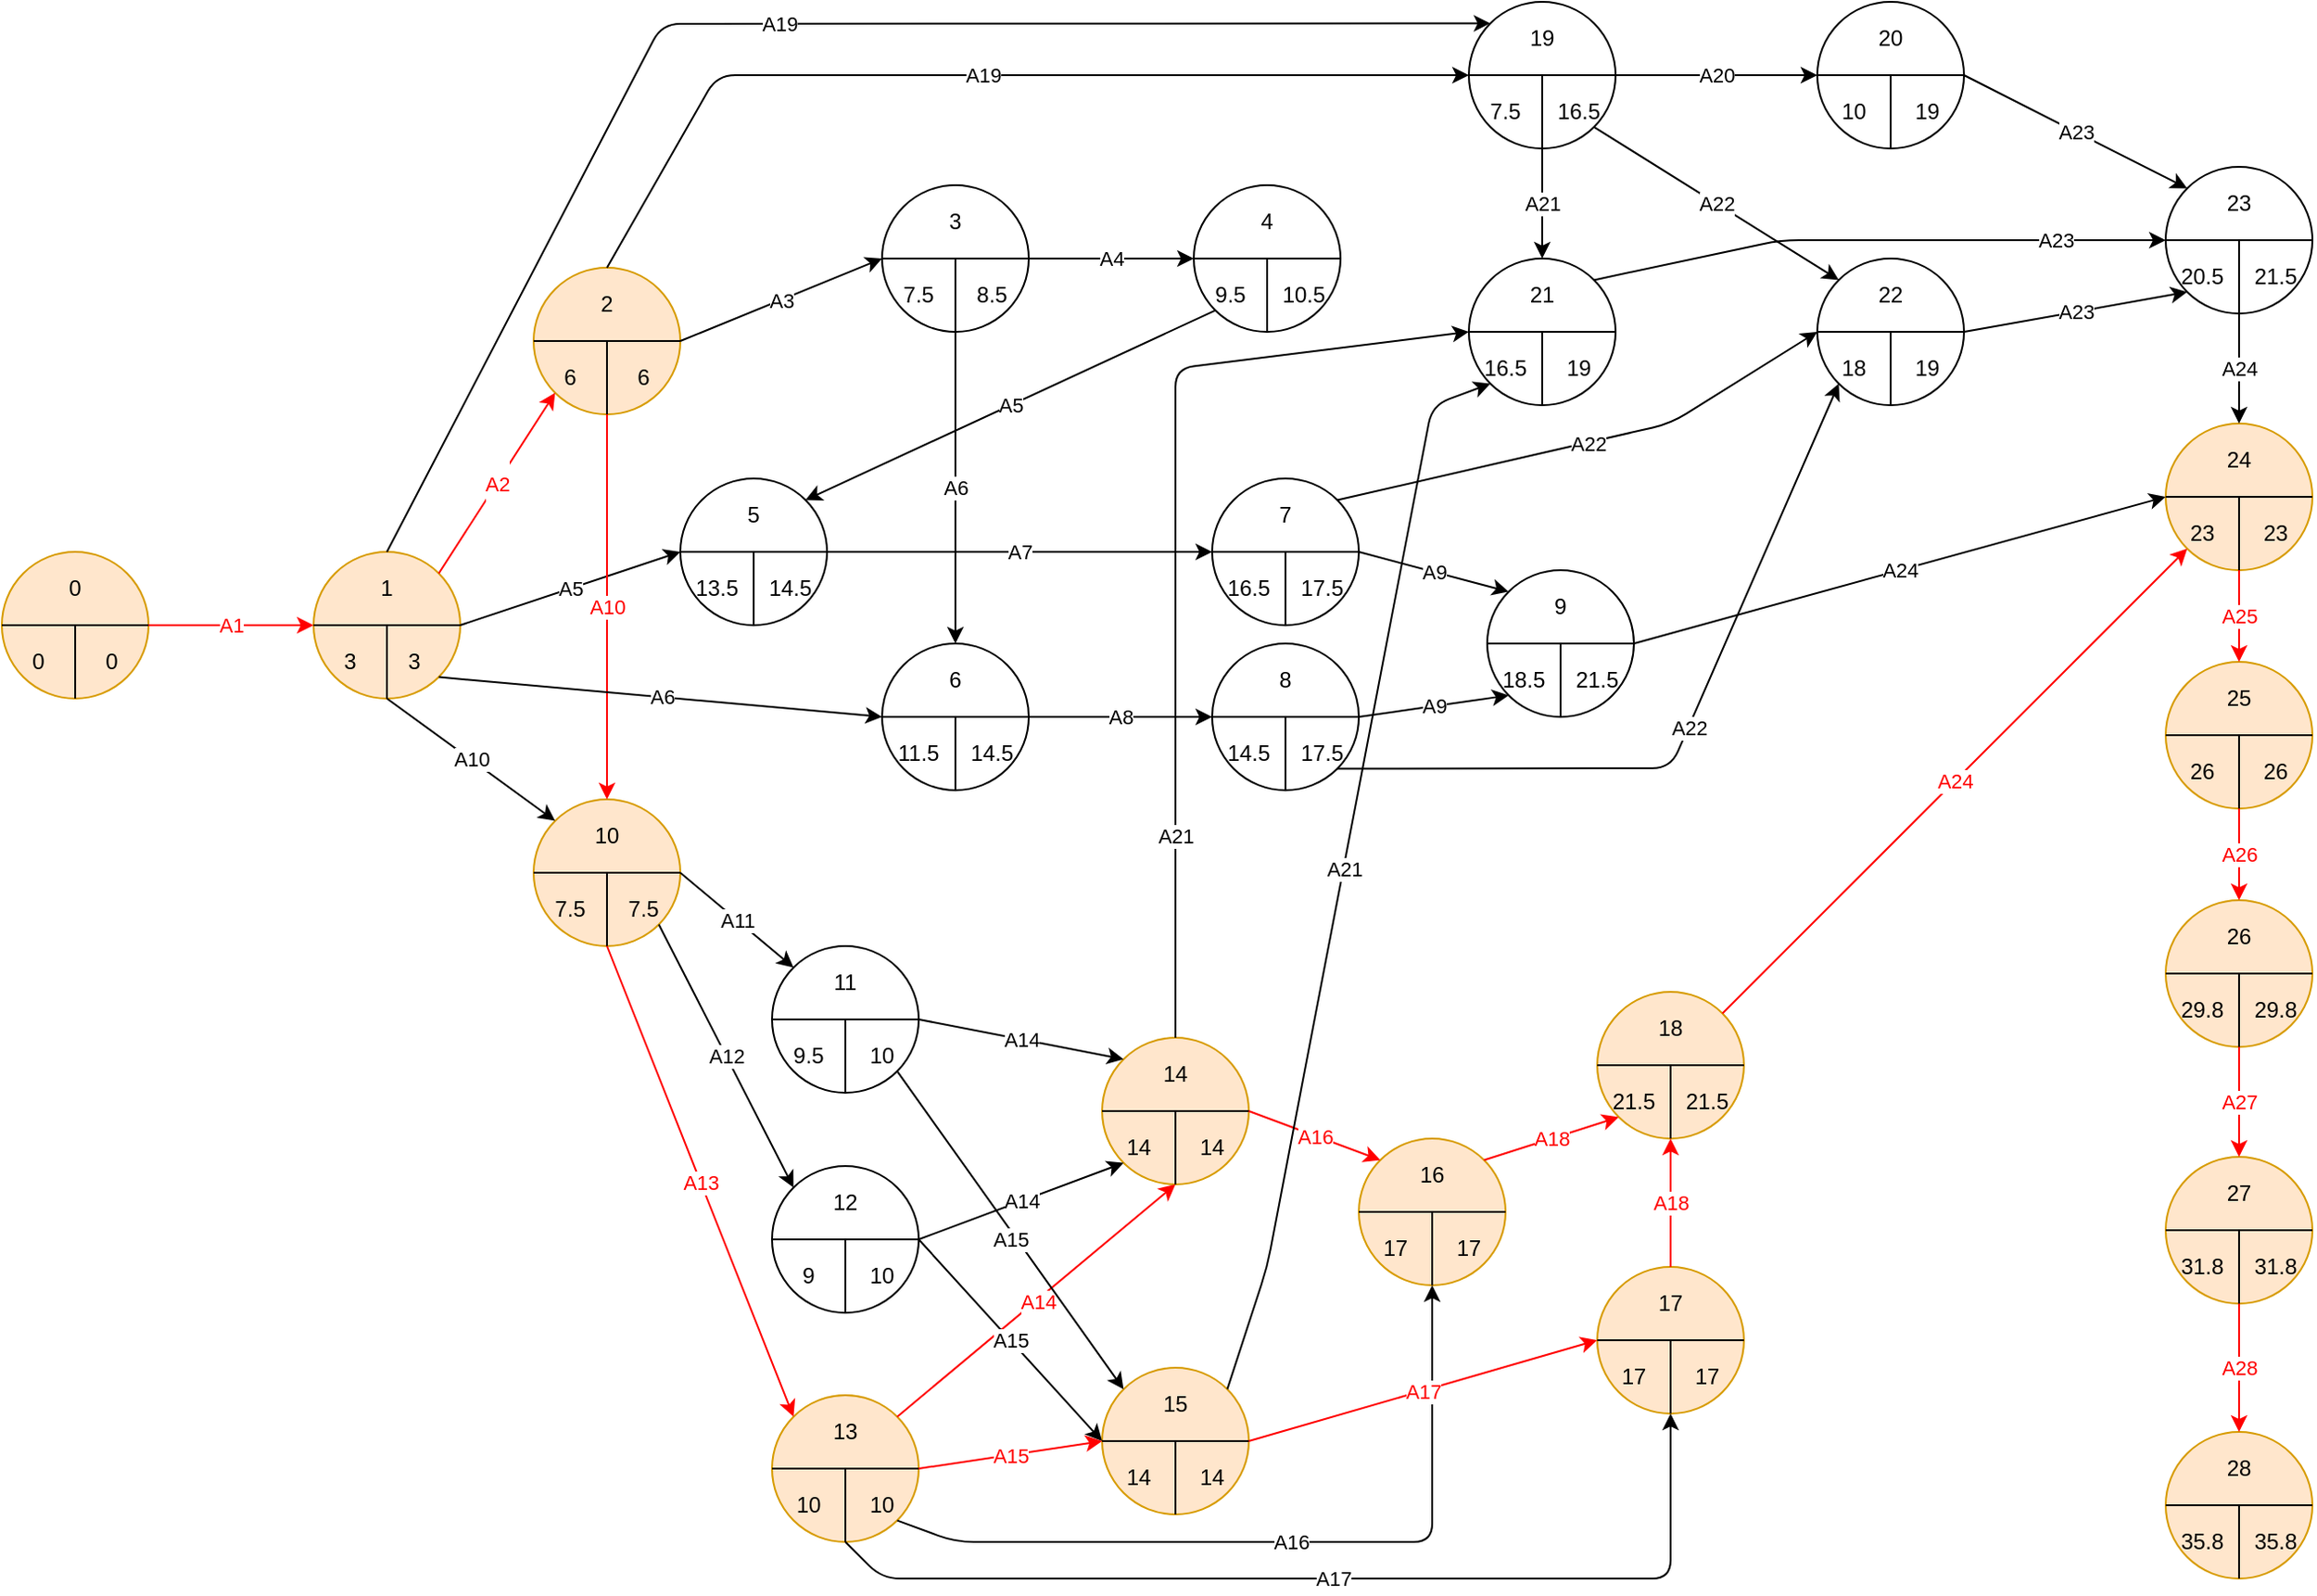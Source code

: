<mxfile version="14.1.8" type="github">
  <diagram id="XLJz4XHuQtwQGgm-iwJP" name="Page-1">
    <mxGraphModel dx="494" dy="1316" grid="1" gridSize="10" guides="1" tooltips="1" connect="1" arrows="1" fold="1" page="1" pageScale="1" pageWidth="850" pageHeight="1100" math="0" shadow="0">
      <root>
        <mxCell id="0" />
        <mxCell id="1" parent="0" />
        <mxCell id="BloUKUvgyLTRw8BuOScH-1" value="" style="ellipse;whiteSpace=wrap;html=1;aspect=fixed;fillColor=#ffe6cc;strokeColor=#d79b00;" vertex="1" parent="1">
          <mxGeometry x="390" y="200" width="80" height="80" as="geometry" />
        </mxCell>
        <mxCell id="BloUKUvgyLTRw8BuOScH-2" value="" style="endArrow=none;html=1;exitX=0;exitY=0.5;exitDx=0;exitDy=0;entryX=1;entryY=0.5;entryDx=0;entryDy=0;" edge="1" source="BloUKUvgyLTRw8BuOScH-1" target="BloUKUvgyLTRw8BuOScH-1" parent="1">
          <mxGeometry width="50" height="50" relative="1" as="geometry">
            <mxPoint x="650" y="360" as="sourcePoint" />
            <mxPoint x="700" y="310" as="targetPoint" />
          </mxGeometry>
        </mxCell>
        <mxCell id="BloUKUvgyLTRw8BuOScH-3" value="" style="endArrow=none;html=1;exitX=0.5;exitY=1;exitDx=0;exitDy=0;" edge="1" source="BloUKUvgyLTRw8BuOScH-1" parent="1">
          <mxGeometry width="50" height="50" relative="1" as="geometry">
            <mxPoint x="360" y="370" as="sourcePoint" />
            <mxPoint x="430" y="240" as="targetPoint" />
          </mxGeometry>
        </mxCell>
        <mxCell id="BloUKUvgyLTRw8BuOScH-4" value="0" style="text;html=1;strokeColor=none;fillColor=none;align=center;verticalAlign=middle;whiteSpace=wrap;rounded=0;" vertex="1" parent="1">
          <mxGeometry x="410" y="210" width="40" height="20" as="geometry" />
        </mxCell>
        <mxCell id="BloUKUvgyLTRw8BuOScH-5" value="0" style="text;html=1;strokeColor=none;fillColor=none;align=center;verticalAlign=middle;whiteSpace=wrap;rounded=0;" vertex="1" parent="1">
          <mxGeometry x="390" y="250" width="40" height="20" as="geometry" />
        </mxCell>
        <mxCell id="BloUKUvgyLTRw8BuOScH-6" value="0" style="text;html=1;strokeColor=none;fillColor=none;align=center;verticalAlign=middle;whiteSpace=wrap;rounded=0;" vertex="1" parent="1">
          <mxGeometry x="430" y="250" width="40" height="20" as="geometry" />
        </mxCell>
        <mxCell id="BloUKUvgyLTRw8BuOScH-8" value="" style="ellipse;whiteSpace=wrap;html=1;aspect=fixed;fillColor=#ffe6cc;strokeColor=#d79b00;" vertex="1" parent="1">
          <mxGeometry x="560" y="200" width="80" height="80" as="geometry" />
        </mxCell>
        <mxCell id="BloUKUvgyLTRw8BuOScH-9" value="" style="endArrow=none;html=1;exitX=0;exitY=0.5;exitDx=0;exitDy=0;entryX=1;entryY=0.5;entryDx=0;entryDy=0;" edge="1" source="BloUKUvgyLTRw8BuOScH-8" target="BloUKUvgyLTRw8BuOScH-8" parent="1">
          <mxGeometry width="50" height="50" relative="1" as="geometry">
            <mxPoint x="820" y="360" as="sourcePoint" />
            <mxPoint x="870" y="310" as="targetPoint" />
          </mxGeometry>
        </mxCell>
        <mxCell id="BloUKUvgyLTRw8BuOScH-10" value="" style="endArrow=none;html=1;exitX=0.5;exitY=1;exitDx=0;exitDy=0;" edge="1" source="BloUKUvgyLTRw8BuOScH-8" parent="1">
          <mxGeometry width="50" height="50" relative="1" as="geometry">
            <mxPoint x="530" y="370" as="sourcePoint" />
            <mxPoint x="600" y="240" as="targetPoint" />
          </mxGeometry>
        </mxCell>
        <mxCell id="BloUKUvgyLTRw8BuOScH-11" value="1" style="text;html=1;strokeColor=none;fillColor=none;align=center;verticalAlign=middle;whiteSpace=wrap;rounded=0;" vertex="1" parent="1">
          <mxGeometry x="580" y="210" width="40" height="20" as="geometry" />
        </mxCell>
        <mxCell id="BloUKUvgyLTRw8BuOScH-12" value="3" style="text;html=1;strokeColor=none;fillColor=none;align=center;verticalAlign=middle;whiteSpace=wrap;rounded=0;" vertex="1" parent="1">
          <mxGeometry x="560" y="250" width="40" height="20" as="geometry" />
        </mxCell>
        <mxCell id="BloUKUvgyLTRw8BuOScH-13" value="3" style="text;html=1;strokeColor=none;fillColor=none;align=center;verticalAlign=middle;whiteSpace=wrap;rounded=0;" vertex="1" parent="1">
          <mxGeometry x="600" y="250" width="30" height="20" as="geometry" />
        </mxCell>
        <mxCell id="BloUKUvgyLTRw8BuOScH-15" value="" style="ellipse;whiteSpace=wrap;html=1;aspect=fixed;fillColor=#ffe6cc;strokeColor=#d79b00;" vertex="1" parent="1">
          <mxGeometry x="680" y="45" width="80" height="80" as="geometry" />
        </mxCell>
        <mxCell id="BloUKUvgyLTRw8BuOScH-16" value="" style="endArrow=none;html=1;exitX=0;exitY=0.5;exitDx=0;exitDy=0;entryX=1;entryY=0.5;entryDx=0;entryDy=0;" edge="1" source="BloUKUvgyLTRw8BuOScH-15" target="BloUKUvgyLTRw8BuOScH-15" parent="1">
          <mxGeometry width="50" height="50" relative="1" as="geometry">
            <mxPoint x="940" y="205" as="sourcePoint" />
            <mxPoint x="990" y="155" as="targetPoint" />
          </mxGeometry>
        </mxCell>
        <mxCell id="BloUKUvgyLTRw8BuOScH-17" value="" style="endArrow=none;html=1;exitX=0.5;exitY=1;exitDx=0;exitDy=0;" edge="1" source="BloUKUvgyLTRw8BuOScH-15" parent="1">
          <mxGeometry width="50" height="50" relative="1" as="geometry">
            <mxPoint x="650" y="215" as="sourcePoint" />
            <mxPoint x="720" y="85" as="targetPoint" />
          </mxGeometry>
        </mxCell>
        <mxCell id="BloUKUvgyLTRw8BuOScH-18" value="2" style="text;html=1;strokeColor=none;fillColor=none;align=center;verticalAlign=middle;whiteSpace=wrap;rounded=0;" vertex="1" parent="1">
          <mxGeometry x="700" y="55" width="40" height="20" as="geometry" />
        </mxCell>
        <mxCell id="BloUKUvgyLTRw8BuOScH-19" value="6" style="text;html=1;strokeColor=none;fillColor=none;align=center;verticalAlign=middle;whiteSpace=wrap;rounded=0;" vertex="1" parent="1">
          <mxGeometry x="680" y="95" width="40" height="20" as="geometry" />
        </mxCell>
        <mxCell id="BloUKUvgyLTRw8BuOScH-20" value="6" style="text;html=1;strokeColor=none;fillColor=none;align=center;verticalAlign=middle;whiteSpace=wrap;rounded=0;" vertex="1" parent="1">
          <mxGeometry x="720" y="95" width="40" height="20" as="geometry" />
        </mxCell>
        <mxCell id="BloUKUvgyLTRw8BuOScH-21" value="" style="ellipse;whiteSpace=wrap;html=1;aspect=fixed;" vertex="1" parent="1">
          <mxGeometry x="760" y="160" width="80" height="80" as="geometry" />
        </mxCell>
        <mxCell id="BloUKUvgyLTRw8BuOScH-22" value="" style="endArrow=none;html=1;exitX=0;exitY=0.5;exitDx=0;exitDy=0;entryX=1;entryY=0.5;entryDx=0;entryDy=0;" edge="1" source="BloUKUvgyLTRw8BuOScH-21" target="BloUKUvgyLTRw8BuOScH-21" parent="1">
          <mxGeometry width="50" height="50" relative="1" as="geometry">
            <mxPoint x="1020" y="320" as="sourcePoint" />
            <mxPoint x="1070" y="270" as="targetPoint" />
          </mxGeometry>
        </mxCell>
        <mxCell id="BloUKUvgyLTRw8BuOScH-23" value="" style="endArrow=none;html=1;exitX=0.5;exitY=1;exitDx=0;exitDy=0;" edge="1" source="BloUKUvgyLTRw8BuOScH-21" parent="1">
          <mxGeometry width="50" height="50" relative="1" as="geometry">
            <mxPoint x="730" y="330" as="sourcePoint" />
            <mxPoint x="800" y="200" as="targetPoint" />
          </mxGeometry>
        </mxCell>
        <mxCell id="BloUKUvgyLTRw8BuOScH-24" value="5" style="text;html=1;strokeColor=none;fillColor=none;align=center;verticalAlign=middle;whiteSpace=wrap;rounded=0;" vertex="1" parent="1">
          <mxGeometry x="780" y="170" width="40" height="20" as="geometry" />
        </mxCell>
        <mxCell id="BloUKUvgyLTRw8BuOScH-25" value="13.5" style="text;html=1;strokeColor=none;fillColor=none;align=center;verticalAlign=middle;whiteSpace=wrap;rounded=0;" vertex="1" parent="1">
          <mxGeometry x="760" y="210" width="40" height="20" as="geometry" />
        </mxCell>
        <mxCell id="BloUKUvgyLTRw8BuOScH-26" value="14.5" style="text;html=1;strokeColor=none;fillColor=none;align=center;verticalAlign=middle;whiteSpace=wrap;rounded=0;" vertex="1" parent="1">
          <mxGeometry x="800" y="210" width="40" height="20" as="geometry" />
        </mxCell>
        <mxCell id="BloUKUvgyLTRw8BuOScH-27" value="" style="ellipse;whiteSpace=wrap;html=1;aspect=fixed;fillColor=#ffe6cc;strokeColor=#d79b00;" vertex="1" parent="1">
          <mxGeometry x="680" y="335" width="80" height="80" as="geometry" />
        </mxCell>
        <mxCell id="BloUKUvgyLTRw8BuOScH-28" value="" style="endArrow=none;html=1;exitX=0;exitY=0.5;exitDx=0;exitDy=0;entryX=1;entryY=0.5;entryDx=0;entryDy=0;" edge="1" source="BloUKUvgyLTRw8BuOScH-27" target="BloUKUvgyLTRw8BuOScH-27" parent="1">
          <mxGeometry width="50" height="50" relative="1" as="geometry">
            <mxPoint x="940" y="495" as="sourcePoint" />
            <mxPoint x="990" y="445" as="targetPoint" />
          </mxGeometry>
        </mxCell>
        <mxCell id="BloUKUvgyLTRw8BuOScH-29" value="" style="endArrow=none;html=1;exitX=0.5;exitY=1;exitDx=0;exitDy=0;" edge="1" source="BloUKUvgyLTRw8BuOScH-27" parent="1">
          <mxGeometry width="50" height="50" relative="1" as="geometry">
            <mxPoint x="650" y="505" as="sourcePoint" />
            <mxPoint x="720" y="375" as="targetPoint" />
          </mxGeometry>
        </mxCell>
        <mxCell id="BloUKUvgyLTRw8BuOScH-30" value="10" style="text;html=1;strokeColor=none;fillColor=none;align=center;verticalAlign=middle;whiteSpace=wrap;rounded=0;" vertex="1" parent="1">
          <mxGeometry x="700" y="345" width="40" height="20" as="geometry" />
        </mxCell>
        <mxCell id="BloUKUvgyLTRw8BuOScH-31" value="7.5" style="text;html=1;strokeColor=none;fillColor=none;align=center;verticalAlign=middle;whiteSpace=wrap;rounded=0;" vertex="1" parent="1">
          <mxGeometry x="680" y="385" width="40" height="20" as="geometry" />
        </mxCell>
        <mxCell id="BloUKUvgyLTRw8BuOScH-32" value="7.5" style="text;html=1;strokeColor=none;fillColor=none;align=center;verticalAlign=middle;whiteSpace=wrap;rounded=0;" vertex="1" parent="1">
          <mxGeometry x="720" y="385" width="40" height="20" as="geometry" />
        </mxCell>
        <mxCell id="BloUKUvgyLTRw8BuOScH-33" value="" style="ellipse;whiteSpace=wrap;html=1;aspect=fixed;" vertex="1" parent="1">
          <mxGeometry x="870" width="80" height="80" as="geometry" />
        </mxCell>
        <mxCell id="BloUKUvgyLTRw8BuOScH-34" value="" style="endArrow=none;html=1;exitX=0;exitY=0.5;exitDx=0;exitDy=0;entryX=1;entryY=0.5;entryDx=0;entryDy=0;" edge="1" source="BloUKUvgyLTRw8BuOScH-33" target="BloUKUvgyLTRw8BuOScH-33" parent="1">
          <mxGeometry width="50" height="50" relative="1" as="geometry">
            <mxPoint x="1130" y="160" as="sourcePoint" />
            <mxPoint x="1180" y="110" as="targetPoint" />
          </mxGeometry>
        </mxCell>
        <mxCell id="BloUKUvgyLTRw8BuOScH-35" value="" style="endArrow=none;html=1;exitX=0.5;exitY=1;exitDx=0;exitDy=0;" edge="1" source="BloUKUvgyLTRw8BuOScH-33" parent="1">
          <mxGeometry width="50" height="50" relative="1" as="geometry">
            <mxPoint x="840" y="170" as="sourcePoint" />
            <mxPoint x="910" y="40" as="targetPoint" />
          </mxGeometry>
        </mxCell>
        <mxCell id="BloUKUvgyLTRw8BuOScH-36" value="3" style="text;html=1;strokeColor=none;fillColor=none;align=center;verticalAlign=middle;whiteSpace=wrap;rounded=0;" vertex="1" parent="1">
          <mxGeometry x="890" y="10" width="40" height="20" as="geometry" />
        </mxCell>
        <mxCell id="BloUKUvgyLTRw8BuOScH-37" value="7.5" style="text;html=1;strokeColor=none;fillColor=none;align=center;verticalAlign=middle;whiteSpace=wrap;rounded=0;" vertex="1" parent="1">
          <mxGeometry x="870" y="50" width="40" height="20" as="geometry" />
        </mxCell>
        <mxCell id="BloUKUvgyLTRw8BuOScH-38" value="8.5" style="text;html=1;strokeColor=none;fillColor=none;align=center;verticalAlign=middle;whiteSpace=wrap;rounded=0;" vertex="1" parent="1">
          <mxGeometry x="910" y="50" width="40" height="20" as="geometry" />
        </mxCell>
        <mxCell id="BloUKUvgyLTRw8BuOScH-39" value="" style="ellipse;whiteSpace=wrap;html=1;aspect=fixed;" vertex="1" parent="1">
          <mxGeometry x="1040" width="80" height="80" as="geometry" />
        </mxCell>
        <mxCell id="BloUKUvgyLTRw8BuOScH-40" value="" style="endArrow=none;html=1;exitX=0;exitY=0.5;exitDx=0;exitDy=0;entryX=1;entryY=0.5;entryDx=0;entryDy=0;" edge="1" source="BloUKUvgyLTRw8BuOScH-39" target="BloUKUvgyLTRw8BuOScH-39" parent="1">
          <mxGeometry width="50" height="50" relative="1" as="geometry">
            <mxPoint x="1300" y="160" as="sourcePoint" />
            <mxPoint x="1350" y="110" as="targetPoint" />
          </mxGeometry>
        </mxCell>
        <mxCell id="BloUKUvgyLTRw8BuOScH-41" value="" style="endArrow=none;html=1;exitX=0.5;exitY=1;exitDx=0;exitDy=0;" edge="1" source="BloUKUvgyLTRw8BuOScH-39" parent="1">
          <mxGeometry width="50" height="50" relative="1" as="geometry">
            <mxPoint x="1010" y="170" as="sourcePoint" />
            <mxPoint x="1080" y="40" as="targetPoint" />
          </mxGeometry>
        </mxCell>
        <mxCell id="BloUKUvgyLTRw8BuOScH-42" value="4" style="text;html=1;strokeColor=none;fillColor=none;align=center;verticalAlign=middle;whiteSpace=wrap;rounded=0;" vertex="1" parent="1">
          <mxGeometry x="1060" y="10" width="40" height="20" as="geometry" />
        </mxCell>
        <mxCell id="BloUKUvgyLTRw8BuOScH-43" value="9.5" style="text;html=1;strokeColor=none;fillColor=none;align=center;verticalAlign=middle;whiteSpace=wrap;rounded=0;" vertex="1" parent="1">
          <mxGeometry x="1040" y="50" width="40" height="20" as="geometry" />
        </mxCell>
        <mxCell id="BloUKUvgyLTRw8BuOScH-44" value="10.5" style="text;html=1;strokeColor=none;fillColor=none;align=center;verticalAlign=middle;whiteSpace=wrap;rounded=0;" vertex="1" parent="1">
          <mxGeometry x="1080" y="50" width="40" height="20" as="geometry" />
        </mxCell>
        <mxCell id="BloUKUvgyLTRw8BuOScH-45" value="" style="ellipse;whiteSpace=wrap;html=1;aspect=fixed;" vertex="1" parent="1">
          <mxGeometry x="870" y="250" width="80" height="80" as="geometry" />
        </mxCell>
        <mxCell id="BloUKUvgyLTRw8BuOScH-46" value="" style="endArrow=none;html=1;exitX=0;exitY=0.5;exitDx=0;exitDy=0;entryX=1;entryY=0.5;entryDx=0;entryDy=0;" edge="1" source="BloUKUvgyLTRw8BuOScH-45" target="BloUKUvgyLTRw8BuOScH-45" parent="1">
          <mxGeometry width="50" height="50" relative="1" as="geometry">
            <mxPoint x="1130" y="410" as="sourcePoint" />
            <mxPoint x="1180" y="360" as="targetPoint" />
          </mxGeometry>
        </mxCell>
        <mxCell id="BloUKUvgyLTRw8BuOScH-47" value="" style="endArrow=none;html=1;exitX=0.5;exitY=1;exitDx=0;exitDy=0;" edge="1" source="BloUKUvgyLTRw8BuOScH-45" parent="1">
          <mxGeometry width="50" height="50" relative="1" as="geometry">
            <mxPoint x="840" y="420" as="sourcePoint" />
            <mxPoint x="910" y="290" as="targetPoint" />
          </mxGeometry>
        </mxCell>
        <mxCell id="BloUKUvgyLTRw8BuOScH-48" value="6" style="text;html=1;strokeColor=none;fillColor=none;align=center;verticalAlign=middle;whiteSpace=wrap;rounded=0;" vertex="1" parent="1">
          <mxGeometry x="890" y="260" width="40" height="20" as="geometry" />
        </mxCell>
        <mxCell id="BloUKUvgyLTRw8BuOScH-49" value="11.5" style="text;html=1;strokeColor=none;fillColor=none;align=center;verticalAlign=middle;whiteSpace=wrap;rounded=0;" vertex="1" parent="1">
          <mxGeometry x="870" y="300" width="40" height="20" as="geometry" />
        </mxCell>
        <mxCell id="BloUKUvgyLTRw8BuOScH-50" value="14.5" style="text;html=1;strokeColor=none;fillColor=none;align=center;verticalAlign=middle;whiteSpace=wrap;rounded=0;" vertex="1" parent="1">
          <mxGeometry x="910" y="300" width="40" height="20" as="geometry" />
        </mxCell>
        <mxCell id="BloUKUvgyLTRw8BuOScH-51" value="" style="ellipse;whiteSpace=wrap;html=1;aspect=fixed;" vertex="1" parent="1">
          <mxGeometry x="1050" y="160" width="80" height="80" as="geometry" />
        </mxCell>
        <mxCell id="BloUKUvgyLTRw8BuOScH-52" value="" style="endArrow=none;html=1;exitX=0;exitY=0.5;exitDx=0;exitDy=0;entryX=1;entryY=0.5;entryDx=0;entryDy=0;" edge="1" source="BloUKUvgyLTRw8BuOScH-51" target="BloUKUvgyLTRw8BuOScH-51" parent="1">
          <mxGeometry width="50" height="50" relative="1" as="geometry">
            <mxPoint x="1310" y="320" as="sourcePoint" />
            <mxPoint x="1360" y="270" as="targetPoint" />
          </mxGeometry>
        </mxCell>
        <mxCell id="BloUKUvgyLTRw8BuOScH-53" value="" style="endArrow=none;html=1;exitX=0.5;exitY=1;exitDx=0;exitDy=0;" edge="1" source="BloUKUvgyLTRw8BuOScH-51" parent="1">
          <mxGeometry width="50" height="50" relative="1" as="geometry">
            <mxPoint x="1020" y="330" as="sourcePoint" />
            <mxPoint x="1090" y="200" as="targetPoint" />
          </mxGeometry>
        </mxCell>
        <mxCell id="BloUKUvgyLTRw8BuOScH-54" value="7" style="text;html=1;strokeColor=none;fillColor=none;align=center;verticalAlign=middle;whiteSpace=wrap;rounded=0;" vertex="1" parent="1">
          <mxGeometry x="1070" y="170" width="40" height="20" as="geometry" />
        </mxCell>
        <mxCell id="BloUKUvgyLTRw8BuOScH-55" value="16.5" style="text;html=1;strokeColor=none;fillColor=none;align=center;verticalAlign=middle;whiteSpace=wrap;rounded=0;" vertex="1" parent="1">
          <mxGeometry x="1050" y="210" width="40" height="20" as="geometry" />
        </mxCell>
        <mxCell id="BloUKUvgyLTRw8BuOScH-56" value="17.5" style="text;html=1;strokeColor=none;fillColor=none;align=center;verticalAlign=middle;whiteSpace=wrap;rounded=0;" vertex="1" parent="1">
          <mxGeometry x="1090" y="210" width="40" height="20" as="geometry" />
        </mxCell>
        <mxCell id="BloUKUvgyLTRw8BuOScH-57" value="" style="ellipse;whiteSpace=wrap;html=1;aspect=fixed;" vertex="1" parent="1">
          <mxGeometry x="1050" y="250" width="80" height="80" as="geometry" />
        </mxCell>
        <mxCell id="BloUKUvgyLTRw8BuOScH-58" value="" style="endArrow=none;html=1;exitX=0;exitY=0.5;exitDx=0;exitDy=0;entryX=1;entryY=0.5;entryDx=0;entryDy=0;" edge="1" source="BloUKUvgyLTRw8BuOScH-57" target="BloUKUvgyLTRw8BuOScH-57" parent="1">
          <mxGeometry width="50" height="50" relative="1" as="geometry">
            <mxPoint x="1310" y="410" as="sourcePoint" />
            <mxPoint x="1360" y="360" as="targetPoint" />
          </mxGeometry>
        </mxCell>
        <mxCell id="BloUKUvgyLTRw8BuOScH-59" value="" style="endArrow=none;html=1;exitX=0.5;exitY=1;exitDx=0;exitDy=0;" edge="1" source="BloUKUvgyLTRw8BuOScH-57" parent="1">
          <mxGeometry width="50" height="50" relative="1" as="geometry">
            <mxPoint x="1020" y="420" as="sourcePoint" />
            <mxPoint x="1090" y="290" as="targetPoint" />
          </mxGeometry>
        </mxCell>
        <mxCell id="BloUKUvgyLTRw8BuOScH-60" value="8" style="text;html=1;strokeColor=none;fillColor=none;align=center;verticalAlign=middle;whiteSpace=wrap;rounded=0;" vertex="1" parent="1">
          <mxGeometry x="1070" y="260" width="40" height="20" as="geometry" />
        </mxCell>
        <mxCell id="BloUKUvgyLTRw8BuOScH-61" value="14.5" style="text;html=1;strokeColor=none;fillColor=none;align=center;verticalAlign=middle;whiteSpace=wrap;rounded=0;" vertex="1" parent="1">
          <mxGeometry x="1050" y="300" width="40" height="20" as="geometry" />
        </mxCell>
        <mxCell id="BloUKUvgyLTRw8BuOScH-62" value="17.5" style="text;html=1;strokeColor=none;fillColor=none;align=center;verticalAlign=middle;whiteSpace=wrap;rounded=0;" vertex="1" parent="1">
          <mxGeometry x="1090" y="300" width="40" height="20" as="geometry" />
        </mxCell>
        <mxCell id="BloUKUvgyLTRw8BuOScH-63" value="" style="ellipse;whiteSpace=wrap;html=1;aspect=fixed;" vertex="1" parent="1">
          <mxGeometry x="1200" y="210" width="80" height="80" as="geometry" />
        </mxCell>
        <mxCell id="BloUKUvgyLTRw8BuOScH-64" value="" style="endArrow=none;html=1;exitX=0;exitY=0.5;exitDx=0;exitDy=0;entryX=1;entryY=0.5;entryDx=0;entryDy=0;" edge="1" source="BloUKUvgyLTRw8BuOScH-63" target="BloUKUvgyLTRw8BuOScH-63" parent="1">
          <mxGeometry width="50" height="50" relative="1" as="geometry">
            <mxPoint x="1460" y="370" as="sourcePoint" />
            <mxPoint x="1510" y="320" as="targetPoint" />
          </mxGeometry>
        </mxCell>
        <mxCell id="BloUKUvgyLTRw8BuOScH-65" value="" style="endArrow=none;html=1;exitX=0.5;exitY=1;exitDx=0;exitDy=0;" edge="1" source="BloUKUvgyLTRw8BuOScH-63" parent="1">
          <mxGeometry width="50" height="50" relative="1" as="geometry">
            <mxPoint x="1170" y="380" as="sourcePoint" />
            <mxPoint x="1240" y="250" as="targetPoint" />
          </mxGeometry>
        </mxCell>
        <mxCell id="BloUKUvgyLTRw8BuOScH-66" value="9" style="text;html=1;strokeColor=none;fillColor=none;align=center;verticalAlign=middle;whiteSpace=wrap;rounded=0;" vertex="1" parent="1">
          <mxGeometry x="1220" y="220" width="40" height="20" as="geometry" />
        </mxCell>
        <mxCell id="BloUKUvgyLTRw8BuOScH-67" value="18.5" style="text;html=1;strokeColor=none;fillColor=none;align=center;verticalAlign=middle;whiteSpace=wrap;rounded=0;" vertex="1" parent="1">
          <mxGeometry x="1200" y="260" width="40" height="20" as="geometry" />
        </mxCell>
        <mxCell id="BloUKUvgyLTRw8BuOScH-68" value="21.5" style="text;html=1;strokeColor=none;fillColor=none;align=center;verticalAlign=middle;whiteSpace=wrap;rounded=0;" vertex="1" parent="1">
          <mxGeometry x="1240" y="260" width="40" height="20" as="geometry" />
        </mxCell>
        <mxCell id="BloUKUvgyLTRw8BuOScH-69" value="" style="ellipse;whiteSpace=wrap;html=1;aspect=fixed;" vertex="1" parent="1">
          <mxGeometry x="810" y="415" width="80" height="80" as="geometry" />
        </mxCell>
        <mxCell id="BloUKUvgyLTRw8BuOScH-70" value="" style="endArrow=none;html=1;exitX=0;exitY=0.5;exitDx=0;exitDy=0;entryX=1;entryY=0.5;entryDx=0;entryDy=0;" edge="1" source="BloUKUvgyLTRw8BuOScH-69" target="BloUKUvgyLTRw8BuOScH-69" parent="1">
          <mxGeometry width="50" height="50" relative="1" as="geometry">
            <mxPoint x="1070" y="575" as="sourcePoint" />
            <mxPoint x="1120" y="525" as="targetPoint" />
          </mxGeometry>
        </mxCell>
        <mxCell id="BloUKUvgyLTRw8BuOScH-71" value="" style="endArrow=none;html=1;exitX=0.5;exitY=1;exitDx=0;exitDy=0;" edge="1" source="BloUKUvgyLTRw8BuOScH-69" parent="1">
          <mxGeometry width="50" height="50" relative="1" as="geometry">
            <mxPoint x="780" y="585" as="sourcePoint" />
            <mxPoint x="850" y="455" as="targetPoint" />
          </mxGeometry>
        </mxCell>
        <mxCell id="BloUKUvgyLTRw8BuOScH-72" value="11" style="text;html=1;strokeColor=none;fillColor=none;align=center;verticalAlign=middle;whiteSpace=wrap;rounded=0;" vertex="1" parent="1">
          <mxGeometry x="830" y="425" width="40" height="20" as="geometry" />
        </mxCell>
        <mxCell id="BloUKUvgyLTRw8BuOScH-73" value="9.5" style="text;html=1;strokeColor=none;fillColor=none;align=center;verticalAlign=middle;whiteSpace=wrap;rounded=0;" vertex="1" parent="1">
          <mxGeometry x="810" y="465" width="40" height="20" as="geometry" />
        </mxCell>
        <mxCell id="BloUKUvgyLTRw8BuOScH-74" value="10" style="text;html=1;strokeColor=none;fillColor=none;align=center;verticalAlign=middle;whiteSpace=wrap;rounded=0;" vertex="1" parent="1">
          <mxGeometry x="850" y="465" width="40" height="20" as="geometry" />
        </mxCell>
        <mxCell id="BloUKUvgyLTRw8BuOScH-75" value="" style="ellipse;whiteSpace=wrap;html=1;aspect=fixed;" vertex="1" parent="1">
          <mxGeometry x="810" y="535" width="80" height="80" as="geometry" />
        </mxCell>
        <mxCell id="BloUKUvgyLTRw8BuOScH-76" value="" style="endArrow=none;html=1;exitX=0;exitY=0.5;exitDx=0;exitDy=0;entryX=1;entryY=0.5;entryDx=0;entryDy=0;" edge="1" source="BloUKUvgyLTRw8BuOScH-75" target="BloUKUvgyLTRw8BuOScH-75" parent="1">
          <mxGeometry width="50" height="50" relative="1" as="geometry">
            <mxPoint x="1070" y="695" as="sourcePoint" />
            <mxPoint x="1120" y="645" as="targetPoint" />
          </mxGeometry>
        </mxCell>
        <mxCell id="BloUKUvgyLTRw8BuOScH-77" value="" style="endArrow=none;html=1;exitX=0.5;exitY=1;exitDx=0;exitDy=0;" edge="1" source="BloUKUvgyLTRw8BuOScH-75" parent="1">
          <mxGeometry width="50" height="50" relative="1" as="geometry">
            <mxPoint x="780" y="705" as="sourcePoint" />
            <mxPoint x="850" y="575" as="targetPoint" />
          </mxGeometry>
        </mxCell>
        <mxCell id="BloUKUvgyLTRw8BuOScH-78" value="12" style="text;html=1;strokeColor=none;fillColor=none;align=center;verticalAlign=middle;whiteSpace=wrap;rounded=0;" vertex="1" parent="1">
          <mxGeometry x="830" y="545" width="40" height="20" as="geometry" />
        </mxCell>
        <mxCell id="BloUKUvgyLTRw8BuOScH-79" value="9" style="text;html=1;strokeColor=none;fillColor=none;align=center;verticalAlign=middle;whiteSpace=wrap;rounded=0;" vertex="1" parent="1">
          <mxGeometry x="810" y="585" width="40" height="20" as="geometry" />
        </mxCell>
        <mxCell id="BloUKUvgyLTRw8BuOScH-80" value="10" style="text;html=1;strokeColor=none;fillColor=none;align=center;verticalAlign=middle;whiteSpace=wrap;rounded=0;" vertex="1" parent="1">
          <mxGeometry x="850" y="585" width="40" height="20" as="geometry" />
        </mxCell>
        <mxCell id="BloUKUvgyLTRw8BuOScH-81" value="" style="ellipse;whiteSpace=wrap;html=1;aspect=fixed;fillColor=#ffe6cc;strokeColor=#d79b00;" vertex="1" parent="1">
          <mxGeometry x="810" y="660" width="80" height="80" as="geometry" />
        </mxCell>
        <mxCell id="BloUKUvgyLTRw8BuOScH-82" value="" style="endArrow=none;html=1;exitX=0;exitY=0.5;exitDx=0;exitDy=0;entryX=1;entryY=0.5;entryDx=0;entryDy=0;" edge="1" source="BloUKUvgyLTRw8BuOScH-81" target="BloUKUvgyLTRw8BuOScH-81" parent="1">
          <mxGeometry width="50" height="50" relative="1" as="geometry">
            <mxPoint x="1070" y="820" as="sourcePoint" />
            <mxPoint x="1120" y="770" as="targetPoint" />
          </mxGeometry>
        </mxCell>
        <mxCell id="BloUKUvgyLTRw8BuOScH-83" value="" style="endArrow=none;html=1;exitX=0.5;exitY=1;exitDx=0;exitDy=0;" edge="1" source="BloUKUvgyLTRw8BuOScH-81" parent="1">
          <mxGeometry width="50" height="50" relative="1" as="geometry">
            <mxPoint x="780" y="830" as="sourcePoint" />
            <mxPoint x="850" y="700" as="targetPoint" />
          </mxGeometry>
        </mxCell>
        <mxCell id="BloUKUvgyLTRw8BuOScH-84" value="13" style="text;html=1;strokeColor=none;fillColor=none;align=center;verticalAlign=middle;whiteSpace=wrap;rounded=0;" vertex="1" parent="1">
          <mxGeometry x="830" y="670" width="40" height="20" as="geometry" />
        </mxCell>
        <mxCell id="BloUKUvgyLTRw8BuOScH-85" value="10" style="text;html=1;strokeColor=none;fillColor=none;align=center;verticalAlign=middle;whiteSpace=wrap;rounded=0;" vertex="1" parent="1">
          <mxGeometry x="810" y="710" width="40" height="20" as="geometry" />
        </mxCell>
        <mxCell id="BloUKUvgyLTRw8BuOScH-86" value="10" style="text;html=1;strokeColor=none;fillColor=none;align=center;verticalAlign=middle;whiteSpace=wrap;rounded=0;" vertex="1" parent="1">
          <mxGeometry x="850" y="710" width="40" height="20" as="geometry" />
        </mxCell>
        <mxCell id="BloUKUvgyLTRw8BuOScH-87" value="" style="ellipse;whiteSpace=wrap;html=1;aspect=fixed;fillColor=#ffe6cc;strokeColor=#d79b00;" vertex="1" parent="1">
          <mxGeometry x="990" y="465" width="80" height="80" as="geometry" />
        </mxCell>
        <mxCell id="BloUKUvgyLTRw8BuOScH-88" value="" style="endArrow=none;html=1;exitX=0;exitY=0.5;exitDx=0;exitDy=0;entryX=1;entryY=0.5;entryDx=0;entryDy=0;" edge="1" source="BloUKUvgyLTRw8BuOScH-87" target="BloUKUvgyLTRw8BuOScH-87" parent="1">
          <mxGeometry width="50" height="50" relative="1" as="geometry">
            <mxPoint x="1250" y="625" as="sourcePoint" />
            <mxPoint x="1300" y="575" as="targetPoint" />
          </mxGeometry>
        </mxCell>
        <mxCell id="BloUKUvgyLTRw8BuOScH-89" value="" style="endArrow=none;html=1;exitX=0.5;exitY=1;exitDx=0;exitDy=0;" edge="1" source="BloUKUvgyLTRw8BuOScH-87" parent="1">
          <mxGeometry width="50" height="50" relative="1" as="geometry">
            <mxPoint x="960" y="635" as="sourcePoint" />
            <mxPoint x="1030" y="505" as="targetPoint" />
          </mxGeometry>
        </mxCell>
        <mxCell id="BloUKUvgyLTRw8BuOScH-90" value="14" style="text;html=1;strokeColor=none;fillColor=none;align=center;verticalAlign=middle;whiteSpace=wrap;rounded=0;" vertex="1" parent="1">
          <mxGeometry x="1010" y="475" width="40" height="20" as="geometry" />
        </mxCell>
        <mxCell id="BloUKUvgyLTRw8BuOScH-91" value="14" style="text;html=1;strokeColor=none;fillColor=none;align=center;verticalAlign=middle;whiteSpace=wrap;rounded=0;" vertex="1" parent="1">
          <mxGeometry x="990" y="515" width="40" height="20" as="geometry" />
        </mxCell>
        <mxCell id="BloUKUvgyLTRw8BuOScH-92" value="14" style="text;html=1;strokeColor=none;fillColor=none;align=center;verticalAlign=middle;whiteSpace=wrap;rounded=0;" vertex="1" parent="1">
          <mxGeometry x="1030" y="515" width="40" height="20" as="geometry" />
        </mxCell>
        <mxCell id="BloUKUvgyLTRw8BuOScH-93" value="" style="ellipse;whiteSpace=wrap;html=1;aspect=fixed;fillColor=#ffe6cc;strokeColor=#d79b00;" vertex="1" parent="1">
          <mxGeometry x="990" y="645" width="80" height="80" as="geometry" />
        </mxCell>
        <mxCell id="BloUKUvgyLTRw8BuOScH-94" value="" style="endArrow=none;html=1;exitX=0;exitY=0.5;exitDx=0;exitDy=0;entryX=1;entryY=0.5;entryDx=0;entryDy=0;" edge="1" source="BloUKUvgyLTRw8BuOScH-93" target="BloUKUvgyLTRw8BuOScH-93" parent="1">
          <mxGeometry width="50" height="50" relative="1" as="geometry">
            <mxPoint x="1250" y="805" as="sourcePoint" />
            <mxPoint x="1300" y="755" as="targetPoint" />
          </mxGeometry>
        </mxCell>
        <mxCell id="BloUKUvgyLTRw8BuOScH-95" value="" style="endArrow=none;html=1;exitX=0.5;exitY=1;exitDx=0;exitDy=0;" edge="1" source="BloUKUvgyLTRw8BuOScH-93" parent="1">
          <mxGeometry width="50" height="50" relative="1" as="geometry">
            <mxPoint x="960" y="815" as="sourcePoint" />
            <mxPoint x="1030" y="685" as="targetPoint" />
          </mxGeometry>
        </mxCell>
        <mxCell id="BloUKUvgyLTRw8BuOScH-96" value="15" style="text;html=1;strokeColor=none;fillColor=none;align=center;verticalAlign=middle;whiteSpace=wrap;rounded=0;" vertex="1" parent="1">
          <mxGeometry x="1010" y="655" width="40" height="20" as="geometry" />
        </mxCell>
        <mxCell id="BloUKUvgyLTRw8BuOScH-97" value="14" style="text;html=1;strokeColor=none;fillColor=none;align=center;verticalAlign=middle;whiteSpace=wrap;rounded=0;" vertex="1" parent="1">
          <mxGeometry x="990" y="695" width="40" height="20" as="geometry" />
        </mxCell>
        <mxCell id="BloUKUvgyLTRw8BuOScH-98" value="14" style="text;html=1;strokeColor=none;fillColor=none;align=center;verticalAlign=middle;whiteSpace=wrap;rounded=0;" vertex="1" parent="1">
          <mxGeometry x="1030" y="695" width="40" height="20" as="geometry" />
        </mxCell>
        <mxCell id="BloUKUvgyLTRw8BuOScH-99" value="" style="ellipse;whiteSpace=wrap;html=1;aspect=fixed;fillColor=#ffe6cc;strokeColor=#d79b00;" vertex="1" parent="1">
          <mxGeometry x="1130" y="520" width="80" height="80" as="geometry" />
        </mxCell>
        <mxCell id="BloUKUvgyLTRw8BuOScH-100" value="" style="endArrow=none;html=1;exitX=0;exitY=0.5;exitDx=0;exitDy=0;entryX=1;entryY=0.5;entryDx=0;entryDy=0;" edge="1" source="BloUKUvgyLTRw8BuOScH-99" target="BloUKUvgyLTRw8BuOScH-99" parent="1">
          <mxGeometry width="50" height="50" relative="1" as="geometry">
            <mxPoint x="1390" y="680" as="sourcePoint" />
            <mxPoint x="1440" y="630" as="targetPoint" />
          </mxGeometry>
        </mxCell>
        <mxCell id="BloUKUvgyLTRw8BuOScH-101" value="" style="endArrow=none;html=1;exitX=0.5;exitY=1;exitDx=0;exitDy=0;" edge="1" source="BloUKUvgyLTRw8BuOScH-99" parent="1">
          <mxGeometry width="50" height="50" relative="1" as="geometry">
            <mxPoint x="1100" y="690" as="sourcePoint" />
            <mxPoint x="1170" y="560" as="targetPoint" />
          </mxGeometry>
        </mxCell>
        <mxCell id="BloUKUvgyLTRw8BuOScH-102" value="16" style="text;html=1;strokeColor=none;fillColor=none;align=center;verticalAlign=middle;whiteSpace=wrap;rounded=0;" vertex="1" parent="1">
          <mxGeometry x="1150" y="530" width="40" height="20" as="geometry" />
        </mxCell>
        <mxCell id="BloUKUvgyLTRw8BuOScH-103" value="17" style="text;html=1;strokeColor=none;fillColor=none;align=center;verticalAlign=middle;whiteSpace=wrap;rounded=0;" vertex="1" parent="1">
          <mxGeometry x="1130" y="570" width="40" height="20" as="geometry" />
        </mxCell>
        <mxCell id="BloUKUvgyLTRw8BuOScH-104" value="17" style="text;html=1;strokeColor=none;fillColor=none;align=center;verticalAlign=middle;whiteSpace=wrap;rounded=0;" vertex="1" parent="1">
          <mxGeometry x="1170" y="570" width="40" height="20" as="geometry" />
        </mxCell>
        <mxCell id="BloUKUvgyLTRw8BuOScH-105" value="" style="ellipse;whiteSpace=wrap;html=1;aspect=fixed;fillColor=#ffe6cc;strokeColor=#d79b00;" vertex="1" parent="1">
          <mxGeometry x="1260" y="590" width="80" height="80" as="geometry" />
        </mxCell>
        <mxCell id="BloUKUvgyLTRw8BuOScH-106" value="" style="endArrow=none;html=1;exitX=0;exitY=0.5;exitDx=0;exitDy=0;entryX=1;entryY=0.5;entryDx=0;entryDy=0;" edge="1" source="BloUKUvgyLTRw8BuOScH-105" target="BloUKUvgyLTRw8BuOScH-105" parent="1">
          <mxGeometry width="50" height="50" relative="1" as="geometry">
            <mxPoint x="1520" y="750" as="sourcePoint" />
            <mxPoint x="1570" y="700" as="targetPoint" />
          </mxGeometry>
        </mxCell>
        <mxCell id="BloUKUvgyLTRw8BuOScH-107" value="" style="endArrow=none;html=1;exitX=0.5;exitY=1;exitDx=0;exitDy=0;" edge="1" source="BloUKUvgyLTRw8BuOScH-105" parent="1">
          <mxGeometry width="50" height="50" relative="1" as="geometry">
            <mxPoint x="1230" y="760" as="sourcePoint" />
            <mxPoint x="1300" y="630" as="targetPoint" />
          </mxGeometry>
        </mxCell>
        <mxCell id="BloUKUvgyLTRw8BuOScH-108" value="17" style="text;html=1;strokeColor=none;fillColor=none;align=center;verticalAlign=middle;whiteSpace=wrap;rounded=0;" vertex="1" parent="1">
          <mxGeometry x="1280" y="600" width="40" height="20" as="geometry" />
        </mxCell>
        <mxCell id="BloUKUvgyLTRw8BuOScH-109" value="17" style="text;html=1;strokeColor=none;fillColor=none;align=center;verticalAlign=middle;whiteSpace=wrap;rounded=0;" vertex="1" parent="1">
          <mxGeometry x="1260" y="640" width="40" height="20" as="geometry" />
        </mxCell>
        <mxCell id="BloUKUvgyLTRw8BuOScH-110" value="17" style="text;html=1;strokeColor=none;fillColor=none;align=center;verticalAlign=middle;whiteSpace=wrap;rounded=0;" vertex="1" parent="1">
          <mxGeometry x="1300" y="640" width="40" height="20" as="geometry" />
        </mxCell>
        <mxCell id="BloUKUvgyLTRw8BuOScH-111" value="" style="ellipse;whiteSpace=wrap;html=1;aspect=fixed;fillColor=#ffe6cc;strokeColor=#d79b00;" vertex="1" parent="1">
          <mxGeometry x="1260" y="440" width="80" height="80" as="geometry" />
        </mxCell>
        <mxCell id="BloUKUvgyLTRw8BuOScH-112" value="" style="endArrow=none;html=1;exitX=0;exitY=0.5;exitDx=0;exitDy=0;entryX=1;entryY=0.5;entryDx=0;entryDy=0;" edge="1" source="BloUKUvgyLTRw8BuOScH-111" target="BloUKUvgyLTRw8BuOScH-111" parent="1">
          <mxGeometry width="50" height="50" relative="1" as="geometry">
            <mxPoint x="1520" y="600" as="sourcePoint" />
            <mxPoint x="1570" y="550" as="targetPoint" />
          </mxGeometry>
        </mxCell>
        <mxCell id="BloUKUvgyLTRw8BuOScH-113" value="" style="endArrow=none;html=1;exitX=0.5;exitY=1;exitDx=0;exitDy=0;" edge="1" source="BloUKUvgyLTRw8BuOScH-111" parent="1">
          <mxGeometry width="50" height="50" relative="1" as="geometry">
            <mxPoint x="1230" y="610" as="sourcePoint" />
            <mxPoint x="1300" y="480" as="targetPoint" />
          </mxGeometry>
        </mxCell>
        <mxCell id="BloUKUvgyLTRw8BuOScH-114" value="18" style="text;html=1;strokeColor=none;fillColor=none;align=center;verticalAlign=middle;whiteSpace=wrap;rounded=0;" vertex="1" parent="1">
          <mxGeometry x="1280" y="450" width="40" height="20" as="geometry" />
        </mxCell>
        <mxCell id="BloUKUvgyLTRw8BuOScH-115" value="21.5" style="text;html=1;strokeColor=none;fillColor=none;align=center;verticalAlign=middle;whiteSpace=wrap;rounded=0;" vertex="1" parent="1">
          <mxGeometry x="1260" y="490" width="40" height="20" as="geometry" />
        </mxCell>
        <mxCell id="BloUKUvgyLTRw8BuOScH-116" value="21.5" style="text;html=1;strokeColor=none;fillColor=none;align=center;verticalAlign=middle;whiteSpace=wrap;rounded=0;" vertex="1" parent="1">
          <mxGeometry x="1300" y="490" width="40" height="20" as="geometry" />
        </mxCell>
        <mxCell id="BloUKUvgyLTRw8BuOScH-117" value="" style="ellipse;whiteSpace=wrap;html=1;aspect=fixed;" vertex="1" parent="1">
          <mxGeometry x="1190" y="-100" width="80" height="80" as="geometry" />
        </mxCell>
        <mxCell id="BloUKUvgyLTRw8BuOScH-118" value="" style="endArrow=none;html=1;exitX=0;exitY=0.5;exitDx=0;exitDy=0;entryX=1;entryY=0.5;entryDx=0;entryDy=0;" edge="1" source="BloUKUvgyLTRw8BuOScH-117" target="BloUKUvgyLTRw8BuOScH-117" parent="1">
          <mxGeometry width="50" height="50" relative="1" as="geometry">
            <mxPoint x="1450" y="60" as="sourcePoint" />
            <mxPoint x="1500" y="10" as="targetPoint" />
          </mxGeometry>
        </mxCell>
        <mxCell id="BloUKUvgyLTRw8BuOScH-119" value="" style="endArrow=none;html=1;exitX=0.5;exitY=1;exitDx=0;exitDy=0;" edge="1" source="BloUKUvgyLTRw8BuOScH-117" parent="1">
          <mxGeometry width="50" height="50" relative="1" as="geometry">
            <mxPoint x="1160" y="70" as="sourcePoint" />
            <mxPoint x="1230" y="-60" as="targetPoint" />
          </mxGeometry>
        </mxCell>
        <mxCell id="BloUKUvgyLTRw8BuOScH-120" value="19" style="text;html=1;strokeColor=none;fillColor=none;align=center;verticalAlign=middle;whiteSpace=wrap;rounded=0;" vertex="1" parent="1">
          <mxGeometry x="1210" y="-90" width="40" height="20" as="geometry" />
        </mxCell>
        <mxCell id="BloUKUvgyLTRw8BuOScH-121" value="7.5" style="text;html=1;strokeColor=none;fillColor=none;align=center;verticalAlign=middle;whiteSpace=wrap;rounded=0;" vertex="1" parent="1">
          <mxGeometry x="1190" y="-50" width="40" height="20" as="geometry" />
        </mxCell>
        <mxCell id="BloUKUvgyLTRw8BuOScH-122" value="16.5" style="text;html=1;strokeColor=none;fillColor=none;align=center;verticalAlign=middle;whiteSpace=wrap;rounded=0;" vertex="1" parent="1">
          <mxGeometry x="1230" y="-50" width="40" height="20" as="geometry" />
        </mxCell>
        <mxCell id="BloUKUvgyLTRw8BuOScH-123" value="" style="ellipse;whiteSpace=wrap;html=1;aspect=fixed;" vertex="1" parent="1">
          <mxGeometry x="1380" y="-100" width="80" height="80" as="geometry" />
        </mxCell>
        <mxCell id="BloUKUvgyLTRw8BuOScH-124" value="" style="endArrow=none;html=1;exitX=0;exitY=0.5;exitDx=0;exitDy=0;entryX=1;entryY=0.5;entryDx=0;entryDy=0;" edge="1" source="BloUKUvgyLTRw8BuOScH-123" target="BloUKUvgyLTRw8BuOScH-123" parent="1">
          <mxGeometry width="50" height="50" relative="1" as="geometry">
            <mxPoint x="1640" y="60" as="sourcePoint" />
            <mxPoint x="1690" y="10" as="targetPoint" />
          </mxGeometry>
        </mxCell>
        <mxCell id="BloUKUvgyLTRw8BuOScH-125" value="" style="endArrow=none;html=1;exitX=0.5;exitY=1;exitDx=0;exitDy=0;" edge="1" source="BloUKUvgyLTRw8BuOScH-123" parent="1">
          <mxGeometry width="50" height="50" relative="1" as="geometry">
            <mxPoint x="1350" y="70" as="sourcePoint" />
            <mxPoint x="1420" y="-60" as="targetPoint" />
          </mxGeometry>
        </mxCell>
        <mxCell id="BloUKUvgyLTRw8BuOScH-126" value="20" style="text;html=1;strokeColor=none;fillColor=none;align=center;verticalAlign=middle;whiteSpace=wrap;rounded=0;" vertex="1" parent="1">
          <mxGeometry x="1400" y="-90" width="40" height="20" as="geometry" />
        </mxCell>
        <mxCell id="BloUKUvgyLTRw8BuOScH-127" value="10" style="text;html=1;strokeColor=none;fillColor=none;align=center;verticalAlign=middle;whiteSpace=wrap;rounded=0;" vertex="1" parent="1">
          <mxGeometry x="1380" y="-50" width="40" height="20" as="geometry" />
        </mxCell>
        <mxCell id="BloUKUvgyLTRw8BuOScH-128" value="19" style="text;html=1;strokeColor=none;fillColor=none;align=center;verticalAlign=middle;whiteSpace=wrap;rounded=0;" vertex="1" parent="1">
          <mxGeometry x="1420" y="-50" width="40" height="20" as="geometry" />
        </mxCell>
        <mxCell id="BloUKUvgyLTRw8BuOScH-129" value="" style="ellipse;whiteSpace=wrap;html=1;aspect=fixed;" vertex="1" parent="1">
          <mxGeometry x="1190" y="40" width="80" height="80" as="geometry" />
        </mxCell>
        <mxCell id="BloUKUvgyLTRw8BuOScH-130" value="" style="endArrow=none;html=1;exitX=0;exitY=0.5;exitDx=0;exitDy=0;entryX=1;entryY=0.5;entryDx=0;entryDy=0;" edge="1" source="BloUKUvgyLTRw8BuOScH-129" target="BloUKUvgyLTRw8BuOScH-129" parent="1">
          <mxGeometry width="50" height="50" relative="1" as="geometry">
            <mxPoint x="1450" y="200" as="sourcePoint" />
            <mxPoint x="1500" y="150" as="targetPoint" />
          </mxGeometry>
        </mxCell>
        <mxCell id="BloUKUvgyLTRw8BuOScH-131" value="" style="endArrow=none;html=1;exitX=0.5;exitY=1;exitDx=0;exitDy=0;" edge="1" source="BloUKUvgyLTRw8BuOScH-129" parent="1">
          <mxGeometry width="50" height="50" relative="1" as="geometry">
            <mxPoint x="1160" y="210" as="sourcePoint" />
            <mxPoint x="1230" y="80" as="targetPoint" />
          </mxGeometry>
        </mxCell>
        <mxCell id="BloUKUvgyLTRw8BuOScH-132" value="21" style="text;html=1;strokeColor=none;fillColor=none;align=center;verticalAlign=middle;whiteSpace=wrap;rounded=0;" vertex="1" parent="1">
          <mxGeometry x="1210" y="50" width="40" height="20" as="geometry" />
        </mxCell>
        <mxCell id="BloUKUvgyLTRw8BuOScH-133" value="16.5" style="text;html=1;strokeColor=none;fillColor=none;align=center;verticalAlign=middle;whiteSpace=wrap;rounded=0;" vertex="1" parent="1">
          <mxGeometry x="1190" y="90" width="40" height="20" as="geometry" />
        </mxCell>
        <mxCell id="BloUKUvgyLTRw8BuOScH-134" value="19" style="text;html=1;strokeColor=none;fillColor=none;align=center;verticalAlign=middle;whiteSpace=wrap;rounded=0;" vertex="1" parent="1">
          <mxGeometry x="1230" y="90" width="40" height="20" as="geometry" />
        </mxCell>
        <mxCell id="BloUKUvgyLTRw8BuOScH-135" value="" style="ellipse;whiteSpace=wrap;html=1;aspect=fixed;" vertex="1" parent="1">
          <mxGeometry x="1380" y="40" width="80" height="80" as="geometry" />
        </mxCell>
        <mxCell id="BloUKUvgyLTRw8BuOScH-136" value="" style="endArrow=none;html=1;exitX=0;exitY=0.5;exitDx=0;exitDy=0;entryX=1;entryY=0.5;entryDx=0;entryDy=0;" edge="1" source="BloUKUvgyLTRw8BuOScH-135" target="BloUKUvgyLTRw8BuOScH-135" parent="1">
          <mxGeometry width="50" height="50" relative="1" as="geometry">
            <mxPoint x="1640" y="200" as="sourcePoint" />
            <mxPoint x="1690" y="150" as="targetPoint" />
          </mxGeometry>
        </mxCell>
        <mxCell id="BloUKUvgyLTRw8BuOScH-137" value="" style="endArrow=none;html=1;exitX=0.5;exitY=1;exitDx=0;exitDy=0;" edge="1" source="BloUKUvgyLTRw8BuOScH-135" parent="1">
          <mxGeometry width="50" height="50" relative="1" as="geometry">
            <mxPoint x="1350" y="210" as="sourcePoint" />
            <mxPoint x="1420" y="80" as="targetPoint" />
          </mxGeometry>
        </mxCell>
        <mxCell id="BloUKUvgyLTRw8BuOScH-138" value="22" style="text;html=1;strokeColor=none;fillColor=none;align=center;verticalAlign=middle;whiteSpace=wrap;rounded=0;" vertex="1" parent="1">
          <mxGeometry x="1400" y="50" width="40" height="20" as="geometry" />
        </mxCell>
        <mxCell id="BloUKUvgyLTRw8BuOScH-139" value="18" style="text;html=1;strokeColor=none;fillColor=none;align=center;verticalAlign=middle;whiteSpace=wrap;rounded=0;" vertex="1" parent="1">
          <mxGeometry x="1380" y="90" width="40" height="20" as="geometry" />
        </mxCell>
        <mxCell id="BloUKUvgyLTRw8BuOScH-140" value="19" style="text;html=1;strokeColor=none;fillColor=none;align=center;verticalAlign=middle;whiteSpace=wrap;rounded=0;" vertex="1" parent="1">
          <mxGeometry x="1420" y="90" width="40" height="20" as="geometry" />
        </mxCell>
        <mxCell id="BloUKUvgyLTRw8BuOScH-141" value="" style="ellipse;whiteSpace=wrap;html=1;aspect=fixed;" vertex="1" parent="1">
          <mxGeometry x="1570" y="-10" width="80" height="80" as="geometry" />
        </mxCell>
        <mxCell id="BloUKUvgyLTRw8BuOScH-142" value="" style="endArrow=none;html=1;exitX=0;exitY=0.5;exitDx=0;exitDy=0;entryX=1;entryY=0.5;entryDx=0;entryDy=0;" edge="1" source="BloUKUvgyLTRw8BuOScH-141" target="BloUKUvgyLTRw8BuOScH-141" parent="1">
          <mxGeometry width="50" height="50" relative="1" as="geometry">
            <mxPoint x="1830" y="150" as="sourcePoint" />
            <mxPoint x="1880" y="100" as="targetPoint" />
          </mxGeometry>
        </mxCell>
        <mxCell id="BloUKUvgyLTRw8BuOScH-143" value="" style="endArrow=none;html=1;exitX=0.5;exitY=1;exitDx=0;exitDy=0;" edge="1" source="BloUKUvgyLTRw8BuOScH-141" parent="1">
          <mxGeometry width="50" height="50" relative="1" as="geometry">
            <mxPoint x="1540" y="160" as="sourcePoint" />
            <mxPoint x="1610" y="30" as="targetPoint" />
          </mxGeometry>
        </mxCell>
        <mxCell id="BloUKUvgyLTRw8BuOScH-144" value="23" style="text;html=1;strokeColor=none;fillColor=none;align=center;verticalAlign=middle;whiteSpace=wrap;rounded=0;" vertex="1" parent="1">
          <mxGeometry x="1590" width="40" height="20" as="geometry" />
        </mxCell>
        <mxCell id="BloUKUvgyLTRw8BuOScH-145" value="20.5" style="text;html=1;strokeColor=none;fillColor=none;align=center;verticalAlign=middle;whiteSpace=wrap;rounded=0;" vertex="1" parent="1">
          <mxGeometry x="1570" y="40" width="40" height="20" as="geometry" />
        </mxCell>
        <mxCell id="BloUKUvgyLTRw8BuOScH-146" value="21.5" style="text;html=1;strokeColor=none;fillColor=none;align=center;verticalAlign=middle;whiteSpace=wrap;rounded=0;" vertex="1" parent="1">
          <mxGeometry x="1610" y="40" width="40" height="20" as="geometry" />
        </mxCell>
        <mxCell id="BloUKUvgyLTRw8BuOScH-147" value="" style="ellipse;whiteSpace=wrap;html=1;aspect=fixed;fillColor=#ffe6cc;strokeColor=#d79b00;" vertex="1" parent="1">
          <mxGeometry x="1570" y="130" width="80" height="80" as="geometry" />
        </mxCell>
        <mxCell id="BloUKUvgyLTRw8BuOScH-148" value="" style="endArrow=none;html=1;exitX=0;exitY=0.5;exitDx=0;exitDy=0;entryX=1;entryY=0.5;entryDx=0;entryDy=0;" edge="1" source="BloUKUvgyLTRw8BuOScH-147" target="BloUKUvgyLTRw8BuOScH-147" parent="1">
          <mxGeometry width="50" height="50" relative="1" as="geometry">
            <mxPoint x="1830" y="290" as="sourcePoint" />
            <mxPoint x="1880" y="240" as="targetPoint" />
          </mxGeometry>
        </mxCell>
        <mxCell id="BloUKUvgyLTRw8BuOScH-149" value="" style="endArrow=none;html=1;exitX=0.5;exitY=1;exitDx=0;exitDy=0;" edge="1" source="BloUKUvgyLTRw8BuOScH-147" parent="1">
          <mxGeometry width="50" height="50" relative="1" as="geometry">
            <mxPoint x="1540" y="300" as="sourcePoint" />
            <mxPoint x="1610" y="170" as="targetPoint" />
          </mxGeometry>
        </mxCell>
        <mxCell id="BloUKUvgyLTRw8BuOScH-150" value="24" style="text;html=1;strokeColor=none;fillColor=none;align=center;verticalAlign=middle;whiteSpace=wrap;rounded=0;" vertex="1" parent="1">
          <mxGeometry x="1590" y="140" width="40" height="20" as="geometry" />
        </mxCell>
        <mxCell id="BloUKUvgyLTRw8BuOScH-151" value="23" style="text;html=1;strokeColor=none;fillColor=none;align=center;verticalAlign=middle;whiteSpace=wrap;rounded=0;" vertex="1" parent="1">
          <mxGeometry x="1570" y="180" width="40" height="20" as="geometry" />
        </mxCell>
        <mxCell id="BloUKUvgyLTRw8BuOScH-152" value="23" style="text;html=1;strokeColor=none;fillColor=none;align=center;verticalAlign=middle;whiteSpace=wrap;rounded=0;" vertex="1" parent="1">
          <mxGeometry x="1610" y="180" width="40" height="20" as="geometry" />
        </mxCell>
        <mxCell id="BloUKUvgyLTRw8BuOScH-153" value="" style="ellipse;whiteSpace=wrap;html=1;aspect=fixed;fillColor=#ffe6cc;strokeColor=#d79b00;" vertex="1" parent="1">
          <mxGeometry x="1570" y="260" width="80" height="80" as="geometry" />
        </mxCell>
        <mxCell id="BloUKUvgyLTRw8BuOScH-154" value="" style="endArrow=none;html=1;exitX=0;exitY=0.5;exitDx=0;exitDy=0;entryX=1;entryY=0.5;entryDx=0;entryDy=0;" edge="1" source="BloUKUvgyLTRw8BuOScH-153" target="BloUKUvgyLTRw8BuOScH-153" parent="1">
          <mxGeometry width="50" height="50" relative="1" as="geometry">
            <mxPoint x="1830" y="420" as="sourcePoint" />
            <mxPoint x="1880" y="370" as="targetPoint" />
          </mxGeometry>
        </mxCell>
        <mxCell id="BloUKUvgyLTRw8BuOScH-155" value="" style="endArrow=none;html=1;exitX=0.5;exitY=1;exitDx=0;exitDy=0;" edge="1" source="BloUKUvgyLTRw8BuOScH-153" parent="1">
          <mxGeometry width="50" height="50" relative="1" as="geometry">
            <mxPoint x="1540" y="430" as="sourcePoint" />
            <mxPoint x="1610" y="300" as="targetPoint" />
          </mxGeometry>
        </mxCell>
        <mxCell id="BloUKUvgyLTRw8BuOScH-156" value="25" style="text;html=1;strokeColor=none;fillColor=none;align=center;verticalAlign=middle;whiteSpace=wrap;rounded=0;" vertex="1" parent="1">
          <mxGeometry x="1590" y="270" width="40" height="20" as="geometry" />
        </mxCell>
        <mxCell id="BloUKUvgyLTRw8BuOScH-157" value="26" style="text;html=1;strokeColor=none;fillColor=none;align=center;verticalAlign=middle;whiteSpace=wrap;rounded=0;" vertex="1" parent="1">
          <mxGeometry x="1570" y="310" width="40" height="20" as="geometry" />
        </mxCell>
        <mxCell id="BloUKUvgyLTRw8BuOScH-158" value="26" style="text;html=1;strokeColor=none;fillColor=none;align=center;verticalAlign=middle;whiteSpace=wrap;rounded=0;" vertex="1" parent="1">
          <mxGeometry x="1610" y="310" width="40" height="20" as="geometry" />
        </mxCell>
        <mxCell id="BloUKUvgyLTRw8BuOScH-159" value="" style="ellipse;whiteSpace=wrap;html=1;aspect=fixed;fillColor=#ffe6cc;strokeColor=#d79b00;" vertex="1" parent="1">
          <mxGeometry x="1570" y="390" width="80" height="80" as="geometry" />
        </mxCell>
        <mxCell id="BloUKUvgyLTRw8BuOScH-160" value="" style="endArrow=none;html=1;exitX=0;exitY=0.5;exitDx=0;exitDy=0;entryX=1;entryY=0.5;entryDx=0;entryDy=0;" edge="1" source="BloUKUvgyLTRw8BuOScH-159" target="BloUKUvgyLTRw8BuOScH-159" parent="1">
          <mxGeometry width="50" height="50" relative="1" as="geometry">
            <mxPoint x="1830" y="550" as="sourcePoint" />
            <mxPoint x="1880" y="500" as="targetPoint" />
          </mxGeometry>
        </mxCell>
        <mxCell id="BloUKUvgyLTRw8BuOScH-161" value="" style="endArrow=none;html=1;exitX=0.5;exitY=1;exitDx=0;exitDy=0;" edge="1" source="BloUKUvgyLTRw8BuOScH-159" parent="1">
          <mxGeometry width="50" height="50" relative="1" as="geometry">
            <mxPoint x="1540" y="560" as="sourcePoint" />
            <mxPoint x="1610" y="430" as="targetPoint" />
          </mxGeometry>
        </mxCell>
        <mxCell id="BloUKUvgyLTRw8BuOScH-162" value="26" style="text;html=1;strokeColor=none;fillColor=none;align=center;verticalAlign=middle;whiteSpace=wrap;rounded=0;" vertex="1" parent="1">
          <mxGeometry x="1590" y="400" width="40" height="20" as="geometry" />
        </mxCell>
        <mxCell id="BloUKUvgyLTRw8BuOScH-163" value="29.8" style="text;html=1;strokeColor=none;fillColor=none;align=center;verticalAlign=middle;whiteSpace=wrap;rounded=0;" vertex="1" parent="1">
          <mxGeometry x="1570" y="440" width="40" height="20" as="geometry" />
        </mxCell>
        <mxCell id="BloUKUvgyLTRw8BuOScH-164" value="29.8" style="text;html=1;strokeColor=none;fillColor=none;align=center;verticalAlign=middle;whiteSpace=wrap;rounded=0;" vertex="1" parent="1">
          <mxGeometry x="1610" y="440" width="40" height="20" as="geometry" />
        </mxCell>
        <mxCell id="BloUKUvgyLTRw8BuOScH-165" value="" style="ellipse;whiteSpace=wrap;html=1;aspect=fixed;fillColor=#ffe6cc;strokeColor=#d79b00;" vertex="1" parent="1">
          <mxGeometry x="1570" y="530" width="80" height="80" as="geometry" />
        </mxCell>
        <mxCell id="BloUKUvgyLTRw8BuOScH-166" value="" style="endArrow=none;html=1;exitX=0;exitY=0.5;exitDx=0;exitDy=0;entryX=1;entryY=0.5;entryDx=0;entryDy=0;" edge="1" source="BloUKUvgyLTRw8BuOScH-165" target="BloUKUvgyLTRw8BuOScH-165" parent="1">
          <mxGeometry width="50" height="50" relative="1" as="geometry">
            <mxPoint x="1830" y="690" as="sourcePoint" />
            <mxPoint x="1880" y="640" as="targetPoint" />
          </mxGeometry>
        </mxCell>
        <mxCell id="BloUKUvgyLTRw8BuOScH-167" value="" style="endArrow=none;html=1;exitX=0.5;exitY=1;exitDx=0;exitDy=0;" edge="1" source="BloUKUvgyLTRw8BuOScH-165" parent="1">
          <mxGeometry width="50" height="50" relative="1" as="geometry">
            <mxPoint x="1540" y="700" as="sourcePoint" />
            <mxPoint x="1610" y="570" as="targetPoint" />
          </mxGeometry>
        </mxCell>
        <mxCell id="BloUKUvgyLTRw8BuOScH-168" value="27" style="text;html=1;strokeColor=none;fillColor=none;align=center;verticalAlign=middle;whiteSpace=wrap;rounded=0;" vertex="1" parent="1">
          <mxGeometry x="1590" y="540" width="40" height="20" as="geometry" />
        </mxCell>
        <mxCell id="BloUKUvgyLTRw8BuOScH-169" value="31.8" style="text;html=1;strokeColor=none;fillColor=none;align=center;verticalAlign=middle;whiteSpace=wrap;rounded=0;" vertex="1" parent="1">
          <mxGeometry x="1570" y="580" width="40" height="20" as="geometry" />
        </mxCell>
        <mxCell id="BloUKUvgyLTRw8BuOScH-170" value="31.8" style="text;html=1;strokeColor=none;fillColor=none;align=center;verticalAlign=middle;whiteSpace=wrap;rounded=0;" vertex="1" parent="1">
          <mxGeometry x="1610" y="580" width="40" height="20" as="geometry" />
        </mxCell>
        <mxCell id="BloUKUvgyLTRw8BuOScH-171" value="" style="ellipse;whiteSpace=wrap;html=1;aspect=fixed;fillColor=#ffe6cc;strokeColor=#d79b00;" vertex="1" parent="1">
          <mxGeometry x="1570" y="680" width="80" height="80" as="geometry" />
        </mxCell>
        <mxCell id="BloUKUvgyLTRw8BuOScH-172" value="" style="endArrow=none;html=1;exitX=0;exitY=0.5;exitDx=0;exitDy=0;entryX=1;entryY=0.5;entryDx=0;entryDy=0;" edge="1" source="BloUKUvgyLTRw8BuOScH-171" target="BloUKUvgyLTRw8BuOScH-171" parent="1">
          <mxGeometry width="50" height="50" relative="1" as="geometry">
            <mxPoint x="1830" y="840" as="sourcePoint" />
            <mxPoint x="1880" y="790" as="targetPoint" />
          </mxGeometry>
        </mxCell>
        <mxCell id="BloUKUvgyLTRw8BuOScH-173" value="" style="endArrow=none;html=1;exitX=0.5;exitY=1;exitDx=0;exitDy=0;" edge="1" source="BloUKUvgyLTRw8BuOScH-171" parent="1">
          <mxGeometry width="50" height="50" relative="1" as="geometry">
            <mxPoint x="1540" y="850" as="sourcePoint" />
            <mxPoint x="1610" y="720" as="targetPoint" />
          </mxGeometry>
        </mxCell>
        <mxCell id="BloUKUvgyLTRw8BuOScH-174" value="28" style="text;html=1;strokeColor=none;fillColor=none;align=center;verticalAlign=middle;whiteSpace=wrap;rounded=0;" vertex="1" parent="1">
          <mxGeometry x="1590" y="690" width="40" height="20" as="geometry" />
        </mxCell>
        <mxCell id="BloUKUvgyLTRw8BuOScH-175" value="35.8" style="text;html=1;strokeColor=none;fillColor=none;align=center;verticalAlign=middle;whiteSpace=wrap;rounded=0;" vertex="1" parent="1">
          <mxGeometry x="1570" y="730" width="40" height="20" as="geometry" />
        </mxCell>
        <mxCell id="BloUKUvgyLTRw8BuOScH-176" value="35.8" style="text;html=1;strokeColor=none;fillColor=none;align=center;verticalAlign=middle;whiteSpace=wrap;rounded=0;" vertex="1" parent="1">
          <mxGeometry x="1610" y="730" width="40" height="20" as="geometry" />
        </mxCell>
        <mxCell id="BloUKUvgyLTRw8BuOScH-177" value="" style="endArrow=classic;html=1;exitX=1;exitY=0.5;exitDx=0;exitDy=0;strokeColor=#FF0000;fontColor=#FF0000;" edge="1" parent="1" source="BloUKUvgyLTRw8BuOScH-1">
          <mxGeometry relative="1" as="geometry">
            <mxPoint x="440" y="430" as="sourcePoint" />
            <mxPoint x="560" y="240" as="targetPoint" />
          </mxGeometry>
        </mxCell>
        <mxCell id="BloUKUvgyLTRw8BuOScH-178" value="&lt;font color=&quot;#FF0000&quot;&gt;A1&lt;/font&gt;" style="edgeLabel;resizable=0;html=1;align=center;verticalAlign=middle;" connectable="0" vertex="1" parent="BloUKUvgyLTRw8BuOScH-177">
          <mxGeometry relative="1" as="geometry" />
        </mxCell>
        <mxCell id="BloUKUvgyLTRw8BuOScH-179" value="&lt;div&gt;&lt;br&gt;&lt;/div&gt;&lt;div&gt;A2&lt;/div&gt;&lt;div&gt;&lt;br&gt;&lt;/div&gt;" style="endArrow=classic;html=1;exitX=1;exitY=0;exitDx=0;exitDy=0;strokeColor=#FF0000;fontColor=#FF0000;entryX=0;entryY=1;entryDx=0;entryDy=0;" edge="1" parent="1" source="BloUKUvgyLTRw8BuOScH-8" target="BloUKUvgyLTRw8BuOScH-15">
          <mxGeometry relative="1" as="geometry">
            <mxPoint x="520" y="150" as="sourcePoint" />
            <mxPoint x="610" y="150" as="targetPoint" />
          </mxGeometry>
        </mxCell>
        <mxCell id="BloUKUvgyLTRw8BuOScH-180" value="&lt;div&gt;&lt;br&gt;&lt;/div&gt;" style="edgeLabel;resizable=0;html=1;align=center;verticalAlign=middle;" connectable="0" vertex="1" parent="BloUKUvgyLTRw8BuOScH-179">
          <mxGeometry relative="1" as="geometry" />
        </mxCell>
        <mxCell id="BloUKUvgyLTRw8BuOScH-181" value="" style="endArrow=classic;html=1;entryX=0;entryY=0.5;entryDx=0;entryDy=0;exitX=1;exitY=0.5;exitDx=0;exitDy=0;" edge="1" parent="1" source="BloUKUvgyLTRw8BuOScH-8" target="BloUKUvgyLTRw8BuOScH-21">
          <mxGeometry relative="1" as="geometry">
            <mxPoint x="400" y="160" as="sourcePoint" />
            <mxPoint x="730" y="210" as="targetPoint" />
          </mxGeometry>
        </mxCell>
        <mxCell id="BloUKUvgyLTRw8BuOScH-182" value="A5" style="edgeLabel;resizable=0;html=1;align=center;verticalAlign=middle;" connectable="0" vertex="1" parent="BloUKUvgyLTRw8BuOScH-181">
          <mxGeometry relative="1" as="geometry" />
        </mxCell>
        <mxCell id="BloUKUvgyLTRw8BuOScH-185" value="" style="endArrow=classic;html=1;strokeColor=#000000;fontColor=#000000;exitX=0.5;exitY=1;exitDx=0;exitDy=0;entryX=0;entryY=0;entryDx=0;entryDy=0;" edge="1" parent="1" source="BloUKUvgyLTRw8BuOScH-8" target="BloUKUvgyLTRw8BuOScH-27">
          <mxGeometry relative="1" as="geometry">
            <mxPoint x="600" y="290" as="sourcePoint" />
            <mxPoint x="650" y="330" as="targetPoint" />
          </mxGeometry>
        </mxCell>
        <mxCell id="BloUKUvgyLTRw8BuOScH-186" value="A10" style="edgeLabel;resizable=0;html=1;align=center;verticalAlign=middle;" connectable="0" vertex="1" parent="BloUKUvgyLTRw8BuOScH-185">
          <mxGeometry relative="1" as="geometry" />
        </mxCell>
        <mxCell id="BloUKUvgyLTRw8BuOScH-187" value="" style="endArrow=classic;html=1;exitX=0.5;exitY=1;exitDx=0;exitDy=0;strokeColor=#FF0000;fontColor=#FF0000;entryX=0.5;entryY=0;entryDx=0;entryDy=0;" edge="1" parent="1" source="BloUKUvgyLTRw8BuOScH-15" target="BloUKUvgyLTRw8BuOScH-27">
          <mxGeometry relative="1" as="geometry">
            <mxPoint x="790" y="130" as="sourcePoint" />
            <mxPoint x="880" y="130" as="targetPoint" />
          </mxGeometry>
        </mxCell>
        <mxCell id="BloUKUvgyLTRw8BuOScH-188" value="&lt;font color=&quot;#FF0000&quot;&gt;A10&lt;/font&gt;" style="edgeLabel;resizable=0;html=1;align=center;verticalAlign=middle;" connectable="0" vertex="1" parent="BloUKUvgyLTRw8BuOScH-187">
          <mxGeometry relative="1" as="geometry" />
        </mxCell>
        <mxCell id="BloUKUvgyLTRw8BuOScH-189" value="" style="endArrow=classic;html=1;strokeColor=#000000;fontColor=#000000;exitX=1;exitY=0.5;exitDx=0;exitDy=0;entryX=0;entryY=0.5;entryDx=0;entryDy=0;" edge="1" parent="1" source="BloUKUvgyLTRw8BuOScH-15" target="BloUKUvgyLTRw8BuOScH-33">
          <mxGeometry relative="1" as="geometry">
            <mxPoint x="790" y="-40" as="sourcePoint" />
            <mxPoint x="890" y="-40" as="targetPoint" />
          </mxGeometry>
        </mxCell>
        <mxCell id="BloUKUvgyLTRw8BuOScH-190" value="A3" style="edgeLabel;resizable=0;html=1;align=center;verticalAlign=middle;" connectable="0" vertex="1" parent="BloUKUvgyLTRw8BuOScH-189">
          <mxGeometry relative="1" as="geometry" />
        </mxCell>
        <mxCell id="BloUKUvgyLTRw8BuOScH-191" value="" style="endArrow=classic;html=1;strokeColor=#000000;fontColor=#000000;exitX=1;exitY=0.5;exitDx=0;exitDy=0;entryX=0;entryY=0.5;entryDx=0;entryDy=0;" edge="1" parent="1" source="BloUKUvgyLTRw8BuOScH-33" target="BloUKUvgyLTRw8BuOScH-39">
          <mxGeometry relative="1" as="geometry">
            <mxPoint x="970" y="-50" as="sourcePoint" />
            <mxPoint x="1070" y="-50" as="targetPoint" />
          </mxGeometry>
        </mxCell>
        <mxCell id="BloUKUvgyLTRw8BuOScH-192" value="A4" style="edgeLabel;resizable=0;html=1;align=center;verticalAlign=middle;" connectable="0" vertex="1" parent="BloUKUvgyLTRw8BuOScH-191">
          <mxGeometry relative="1" as="geometry" />
        </mxCell>
        <mxCell id="BloUKUvgyLTRw8BuOScH-193" value="" style="endArrow=classic;html=1;strokeColor=#000000;fontColor=#000000;entryX=1;entryY=0;entryDx=0;entryDy=0;exitX=0;exitY=1;exitDx=0;exitDy=0;" edge="1" parent="1" source="BloUKUvgyLTRw8BuOScH-39" target="BloUKUvgyLTRw8BuOScH-21">
          <mxGeometry relative="1" as="geometry">
            <mxPoint x="880" y="140" as="sourcePoint" />
            <mxPoint x="980" y="140" as="targetPoint" />
          </mxGeometry>
        </mxCell>
        <mxCell id="BloUKUvgyLTRw8BuOScH-194" value="A5" style="edgeLabel;resizable=0;html=1;align=center;verticalAlign=middle;" connectable="0" vertex="1" parent="BloUKUvgyLTRw8BuOScH-193">
          <mxGeometry relative="1" as="geometry" />
        </mxCell>
        <mxCell id="BloUKUvgyLTRw8BuOScH-195" value="" style="endArrow=classic;html=1;strokeColor=#000000;fontColor=#000000;exitX=0.5;exitY=1;exitDx=0;exitDy=0;entryX=0.5;entryY=0;entryDx=0;entryDy=0;" edge="1" parent="1" source="BloUKUvgyLTRw8BuOScH-33" target="BloUKUvgyLTRw8BuOScH-45">
          <mxGeometry relative="1" as="geometry">
            <mxPoint x="870" y="190" as="sourcePoint" />
            <mxPoint x="970" y="190" as="targetPoint" />
          </mxGeometry>
        </mxCell>
        <mxCell id="BloUKUvgyLTRw8BuOScH-196" value="A6" style="edgeLabel;resizable=0;html=1;align=center;verticalAlign=middle;" connectable="0" vertex="1" parent="BloUKUvgyLTRw8BuOScH-195">
          <mxGeometry relative="1" as="geometry" />
        </mxCell>
        <mxCell id="BloUKUvgyLTRw8BuOScH-197" value="" style="endArrow=classic;html=1;strokeColor=#000000;fontColor=#000000;exitX=1;exitY=1;exitDx=0;exitDy=0;" edge="1" parent="1" source="BloUKUvgyLTRw8BuOScH-8">
          <mxGeometry relative="1" as="geometry">
            <mxPoint x="670" y="280" as="sourcePoint" />
            <mxPoint x="870" y="290" as="targetPoint" />
          </mxGeometry>
        </mxCell>
        <mxCell id="BloUKUvgyLTRw8BuOScH-198" value="A6" style="edgeLabel;resizable=0;html=1;align=center;verticalAlign=middle;" connectable="0" vertex="1" parent="BloUKUvgyLTRw8BuOScH-197">
          <mxGeometry relative="1" as="geometry" />
        </mxCell>
        <mxCell id="BloUKUvgyLTRw8BuOScH-199" value="" style="endArrow=classic;html=1;strokeColor=#000000;fontColor=#000000;exitX=1;exitY=0.5;exitDx=0;exitDy=0;entryX=0;entryY=0.5;entryDx=0;entryDy=0;" edge="1" parent="1" source="BloUKUvgyLTRw8BuOScH-21" target="BloUKUvgyLTRw8BuOScH-51">
          <mxGeometry relative="1" as="geometry">
            <mxPoint x="850" y="200" as="sourcePoint" />
            <mxPoint x="980" y="200" as="targetPoint" />
          </mxGeometry>
        </mxCell>
        <mxCell id="BloUKUvgyLTRw8BuOScH-200" value="A7" style="edgeLabel;resizable=0;html=1;align=center;verticalAlign=middle;" connectable="0" vertex="1" parent="BloUKUvgyLTRw8BuOScH-199">
          <mxGeometry relative="1" as="geometry" />
        </mxCell>
        <mxCell id="BloUKUvgyLTRw8BuOScH-201" value="" style="endArrow=classic;html=1;strokeColor=#000000;fontColor=#000000;exitX=1;exitY=0.5;exitDx=0;exitDy=0;entryX=0;entryY=0.5;entryDx=0;entryDy=0;" edge="1" parent="1" source="BloUKUvgyLTRw8BuOScH-45" target="BloUKUvgyLTRw8BuOScH-57">
          <mxGeometry relative="1" as="geometry">
            <mxPoint x="950" y="340" as="sourcePoint" />
            <mxPoint x="1050" y="340" as="targetPoint" />
          </mxGeometry>
        </mxCell>
        <mxCell id="BloUKUvgyLTRw8BuOScH-202" value="A8" style="edgeLabel;resizable=0;html=1;align=center;verticalAlign=middle;" connectable="0" vertex="1" parent="BloUKUvgyLTRw8BuOScH-201">
          <mxGeometry relative="1" as="geometry" />
        </mxCell>
        <mxCell id="BloUKUvgyLTRw8BuOScH-203" value="" style="endArrow=classic;html=1;strokeColor=#000000;fontColor=#000000;exitX=1;exitY=0.5;exitDx=0;exitDy=0;entryX=0;entryY=0;entryDx=0;entryDy=0;" edge="1" parent="1" source="BloUKUvgyLTRw8BuOScH-51" target="BloUKUvgyLTRw8BuOScH-63">
          <mxGeometry relative="1" as="geometry">
            <mxPoint x="1140" y="110" as="sourcePoint" />
            <mxPoint x="1240" y="110" as="targetPoint" />
          </mxGeometry>
        </mxCell>
        <mxCell id="BloUKUvgyLTRw8BuOScH-204" value="A9" style="edgeLabel;resizable=0;html=1;align=center;verticalAlign=middle;" connectable="0" vertex="1" parent="BloUKUvgyLTRw8BuOScH-203">
          <mxGeometry relative="1" as="geometry" />
        </mxCell>
        <mxCell id="BloUKUvgyLTRw8BuOScH-205" value="" style="endArrow=classic;html=1;strokeColor=#000000;fontColor=#000000;exitX=1;exitY=0.5;exitDx=0;exitDy=0;entryX=0;entryY=1;entryDx=0;entryDy=0;" edge="1" parent="1" source="BloUKUvgyLTRw8BuOScH-57" target="BloUKUvgyLTRw8BuOScH-63">
          <mxGeometry relative="1" as="geometry">
            <mxPoint x="1150" y="350" as="sourcePoint" />
            <mxPoint x="1250" y="350" as="targetPoint" />
          </mxGeometry>
        </mxCell>
        <mxCell id="BloUKUvgyLTRw8BuOScH-206" value="A9" style="edgeLabel;resizable=0;html=1;align=center;verticalAlign=middle;" connectable="0" vertex="1" parent="BloUKUvgyLTRw8BuOScH-205">
          <mxGeometry relative="1" as="geometry" />
        </mxCell>
        <mxCell id="BloUKUvgyLTRw8BuOScH-207" value="" style="endArrow=classic;html=1;strokeColor=#000000;fontColor=#000000;exitX=1;exitY=0.5;exitDx=0;exitDy=0;entryX=0;entryY=0;entryDx=0;entryDy=0;" edge="1" parent="1" source="BloUKUvgyLTRw8BuOScH-27" target="BloUKUvgyLTRw8BuOScH-69">
          <mxGeometry relative="1" as="geometry">
            <mxPoint x="810" y="360" as="sourcePoint" />
            <mxPoint x="910" y="360" as="targetPoint" />
          </mxGeometry>
        </mxCell>
        <mxCell id="BloUKUvgyLTRw8BuOScH-208" value="A11" style="edgeLabel;resizable=0;html=1;align=center;verticalAlign=middle;" connectable="0" vertex="1" parent="BloUKUvgyLTRw8BuOScH-207">
          <mxGeometry relative="1" as="geometry" />
        </mxCell>
        <mxCell id="BloUKUvgyLTRw8BuOScH-209" value="" style="endArrow=classic;html=1;strokeColor=#000000;fontColor=#000000;exitX=1;exitY=1;exitDx=0;exitDy=0;entryX=0;entryY=0;entryDx=0;entryDy=0;" edge="1" parent="1" source="BloUKUvgyLTRw8BuOScH-27" target="BloUKUvgyLTRw8BuOScH-75">
          <mxGeometry relative="1" as="geometry">
            <mxPoint x="750" y="510" as="sourcePoint" />
            <mxPoint x="850" y="510" as="targetPoint" />
          </mxGeometry>
        </mxCell>
        <mxCell id="BloUKUvgyLTRw8BuOScH-210" value="A12" style="edgeLabel;resizable=0;html=1;align=center;verticalAlign=middle;" connectable="0" vertex="1" parent="BloUKUvgyLTRw8BuOScH-209">
          <mxGeometry relative="1" as="geometry" />
        </mxCell>
        <mxCell id="BloUKUvgyLTRw8BuOScH-213" value="" style="endArrow=classic;html=1;strokeColor=#000000;fontColor=#000000;exitX=1;exitY=0.5;exitDx=0;exitDy=0;entryX=0;entryY=0;entryDx=0;entryDy=0;" edge="1" parent="1" source="BloUKUvgyLTRw8BuOScH-69" target="BloUKUvgyLTRw8BuOScH-87">
          <mxGeometry relative="1" as="geometry">
            <mxPoint x="960" y="420" as="sourcePoint" />
            <mxPoint x="1060" y="420" as="targetPoint" />
          </mxGeometry>
        </mxCell>
        <mxCell id="BloUKUvgyLTRw8BuOScH-214" value="A14" style="edgeLabel;resizable=0;html=1;align=center;verticalAlign=middle;" connectable="0" vertex="1" parent="BloUKUvgyLTRw8BuOScH-213">
          <mxGeometry relative="1" as="geometry" />
        </mxCell>
        <mxCell id="BloUKUvgyLTRw8BuOScH-215" value="" style="endArrow=classic;html=1;exitX=0.5;exitY=1;exitDx=0;exitDy=0;strokeColor=#FF0000;fontColor=#FF0000;entryX=0;entryY=0;entryDx=0;entryDy=0;" edge="1" parent="1" target="BloUKUvgyLTRw8BuOScH-81">
          <mxGeometry relative="1" as="geometry">
            <mxPoint x="720" y="415" as="sourcePoint" />
            <mxPoint x="821.716" y="656.716" as="targetPoint" />
          </mxGeometry>
        </mxCell>
        <mxCell id="BloUKUvgyLTRw8BuOScH-216" value="&lt;font color=&quot;#FF0000&quot;&gt;A13&lt;/font&gt;" style="edgeLabel;resizable=0;html=1;align=center;verticalAlign=middle;" connectable="0" vertex="1" parent="BloUKUvgyLTRw8BuOScH-215">
          <mxGeometry relative="1" as="geometry">
            <mxPoint as="offset" />
          </mxGeometry>
        </mxCell>
        <mxCell id="BloUKUvgyLTRw8BuOScH-217" value="" style="endArrow=classic;html=1;strokeColor=#000000;fontColor=#000000;exitX=1;exitY=0.5;exitDx=0;exitDy=0;entryX=0;entryY=1;entryDx=0;entryDy=0;" edge="1" parent="1" source="BloUKUvgyLTRw8BuOScH-75" target="BloUKUvgyLTRw8BuOScH-87">
          <mxGeometry relative="1" as="geometry">
            <mxPoint x="920" y="570" as="sourcePoint" />
            <mxPoint x="1020" y="570" as="targetPoint" />
          </mxGeometry>
        </mxCell>
        <mxCell id="BloUKUvgyLTRw8BuOScH-218" value="A14" style="edgeLabel;resizable=0;html=1;align=center;verticalAlign=middle;" connectable="0" vertex="1" parent="BloUKUvgyLTRw8BuOScH-217">
          <mxGeometry relative="1" as="geometry" />
        </mxCell>
        <mxCell id="BloUKUvgyLTRw8BuOScH-219" value="" style="endArrow=classic;html=1;exitX=1;exitY=0;exitDx=0;exitDy=0;strokeColor=#FF0000;fontColor=#FF0000;entryX=0.5;entryY=1;entryDx=0;entryDy=0;" edge="1" parent="1" source="BloUKUvgyLTRw8BuOScH-81" target="BloUKUvgyLTRw8BuOScH-87">
          <mxGeometry relative="1" as="geometry">
            <mxPoint x="970" y="590" as="sourcePoint" />
            <mxPoint x="1060" y="590" as="targetPoint" />
          </mxGeometry>
        </mxCell>
        <mxCell id="BloUKUvgyLTRw8BuOScH-220" value="&lt;font color=&quot;#FF0000&quot;&gt;A14&lt;/font&gt;" style="edgeLabel;resizable=0;html=1;align=center;verticalAlign=middle;" connectable="0" vertex="1" parent="BloUKUvgyLTRw8BuOScH-219">
          <mxGeometry relative="1" as="geometry" />
        </mxCell>
        <mxCell id="BloUKUvgyLTRw8BuOScH-221" value="" style="endArrow=classic;html=1;strokeColor=#000000;fontColor=#000000;exitX=1;exitY=1;exitDx=0;exitDy=0;entryX=0;entryY=0;entryDx=0;entryDy=0;" edge="1" parent="1" source="BloUKUvgyLTRw8BuOScH-69" target="BloUKUvgyLTRw8BuOScH-93">
          <mxGeometry relative="1" as="geometry">
            <mxPoint x="940" y="410" as="sourcePoint" />
            <mxPoint x="1040" y="410" as="targetPoint" />
          </mxGeometry>
        </mxCell>
        <mxCell id="BloUKUvgyLTRw8BuOScH-222" value="A15" style="edgeLabel;resizable=0;html=1;align=center;verticalAlign=middle;" connectable="0" vertex="1" parent="BloUKUvgyLTRw8BuOScH-221">
          <mxGeometry relative="1" as="geometry">
            <mxPoint y="4.81" as="offset" />
          </mxGeometry>
        </mxCell>
        <mxCell id="BloUKUvgyLTRw8BuOScH-223" value="" style="endArrow=classic;html=1;strokeColor=#000000;fontColor=#000000;exitX=1;exitY=0.5;exitDx=0;exitDy=0;entryX=0;entryY=0.5;entryDx=0;entryDy=0;" edge="1" parent="1" source="BloUKUvgyLTRw8BuOScH-75" target="BloUKUvgyLTRw8BuOScH-93">
          <mxGeometry relative="1" as="geometry">
            <mxPoint x="970" y="770" as="sourcePoint" />
            <mxPoint x="1070" y="770" as="targetPoint" />
          </mxGeometry>
        </mxCell>
        <mxCell id="BloUKUvgyLTRw8BuOScH-224" value="A15" style="edgeLabel;resizable=0;html=1;align=center;verticalAlign=middle;" connectable="0" vertex="1" parent="BloUKUvgyLTRw8BuOScH-223">
          <mxGeometry relative="1" as="geometry" />
        </mxCell>
        <mxCell id="BloUKUvgyLTRw8BuOScH-225" value="" style="endArrow=classic;html=1;exitX=1;exitY=0.5;exitDx=0;exitDy=0;strokeColor=#FF0000;fontColor=#FF0000;entryX=0;entryY=0.5;entryDx=0;entryDy=0;" edge="1" parent="1" source="BloUKUvgyLTRw8BuOScH-81" target="BloUKUvgyLTRw8BuOScH-93">
          <mxGeometry relative="1" as="geometry">
            <mxPoint x="940" y="750" as="sourcePoint" />
            <mxPoint x="1030" y="750" as="targetPoint" />
          </mxGeometry>
        </mxCell>
        <mxCell id="BloUKUvgyLTRw8BuOScH-226" value="&lt;font color=&quot;#FF0000&quot;&gt;A15&lt;/font&gt;" style="edgeLabel;resizable=0;html=1;align=center;verticalAlign=middle;" connectable="0" vertex="1" parent="BloUKUvgyLTRw8BuOScH-225">
          <mxGeometry relative="1" as="geometry" />
        </mxCell>
        <mxCell id="BloUKUvgyLTRw8BuOScH-227" value="" style="endArrow=classic;html=1;exitX=1;exitY=0.5;exitDx=0;exitDy=0;strokeColor=#FF0000;fontColor=#FF0000;entryX=0;entryY=0;entryDx=0;entryDy=0;" edge="1" parent="1" source="BloUKUvgyLTRw8BuOScH-87" target="BloUKUvgyLTRw8BuOScH-99">
          <mxGeometry relative="1" as="geometry">
            <mxPoint x="1100" y="420" as="sourcePoint" />
            <mxPoint x="1190" y="420" as="targetPoint" />
          </mxGeometry>
        </mxCell>
        <mxCell id="BloUKUvgyLTRw8BuOScH-228" value="&lt;font color=&quot;#FF0000&quot;&gt;A16&lt;/font&gt;" style="edgeLabel;resizable=0;html=1;align=center;verticalAlign=middle;" connectable="0" vertex="1" parent="BloUKUvgyLTRw8BuOScH-227">
          <mxGeometry relative="1" as="geometry" />
        </mxCell>
        <mxCell id="BloUKUvgyLTRw8BuOScH-229" value="" style="endArrow=classic;html=1;strokeColor=#000000;fontColor=#000000;exitX=1;exitY=1;exitDx=0;exitDy=0;entryX=0.5;entryY=1;entryDx=0;entryDy=0;" edge="1" parent="1" source="BloUKUvgyLTRw8BuOScH-81" target="BloUKUvgyLTRw8BuOScH-99">
          <mxGeometry relative="1" as="geometry">
            <mxPoint x="1070" y="740" as="sourcePoint" />
            <mxPoint x="1170" y="740" as="targetPoint" />
            <Array as="points">
              <mxPoint x="910" y="740" />
              <mxPoint x="1030" y="740" />
              <mxPoint x="1170" y="740" />
            </Array>
          </mxGeometry>
        </mxCell>
        <mxCell id="BloUKUvgyLTRw8BuOScH-230" value="A16" style="edgeLabel;resizable=0;html=1;align=center;verticalAlign=middle;" connectable="0" vertex="1" parent="BloUKUvgyLTRw8BuOScH-229">
          <mxGeometry relative="1" as="geometry" />
        </mxCell>
        <mxCell id="BloUKUvgyLTRw8BuOScH-231" value="" style="endArrow=classic;html=1;exitX=1;exitY=0.5;exitDx=0;exitDy=0;strokeColor=#FF0000;fontColor=#FF0000;entryX=0;entryY=0.5;entryDx=0;entryDy=0;" edge="1" parent="1" source="BloUKUvgyLTRw8BuOScH-93" target="BloUKUvgyLTRw8BuOScH-105">
          <mxGeometry relative="1" as="geometry">
            <mxPoint x="1140" y="660" as="sourcePoint" />
            <mxPoint x="1230" y="660" as="targetPoint" />
          </mxGeometry>
        </mxCell>
        <mxCell id="BloUKUvgyLTRw8BuOScH-232" value="&lt;font color=&quot;#FF0000&quot;&gt;A17&lt;/font&gt;" style="edgeLabel;resizable=0;html=1;align=center;verticalAlign=middle;" connectable="0" vertex="1" parent="BloUKUvgyLTRw8BuOScH-231">
          <mxGeometry relative="1" as="geometry" />
        </mxCell>
        <mxCell id="BloUKUvgyLTRw8BuOScH-233" value="" style="endArrow=classic;html=1;strokeColor=#000000;fontColor=#000000;exitX=0.5;exitY=1;exitDx=0;exitDy=0;entryX=0.5;entryY=1;entryDx=0;entryDy=0;" edge="1" parent="1" source="BloUKUvgyLTRw8BuOScH-81" target="BloUKUvgyLTRw8BuOScH-105">
          <mxGeometry relative="1" as="geometry">
            <mxPoint x="980" y="780" as="sourcePoint" />
            <mxPoint x="1080" y="780" as="targetPoint" />
            <Array as="points">
              <mxPoint x="870" y="760" />
              <mxPoint x="1300" y="760" />
            </Array>
          </mxGeometry>
        </mxCell>
        <mxCell id="BloUKUvgyLTRw8BuOScH-234" value="A17" style="edgeLabel;resizable=0;html=1;align=center;verticalAlign=middle;" connectable="0" vertex="1" parent="BloUKUvgyLTRw8BuOScH-233">
          <mxGeometry relative="1" as="geometry" />
        </mxCell>
        <mxCell id="BloUKUvgyLTRw8BuOScH-235" value="" style="endArrow=classic;html=1;exitX=1;exitY=0;exitDx=0;exitDy=0;strokeColor=#FF0000;fontColor=#FF0000;entryX=0;entryY=1;entryDx=0;entryDy=0;" edge="1" parent="1" source="BloUKUvgyLTRw8BuOScH-99" target="BloUKUvgyLTRw8BuOScH-111">
          <mxGeometry relative="1" as="geometry">
            <mxPoint x="1160" y="440" as="sourcePoint" />
            <mxPoint x="1250" y="440" as="targetPoint" />
          </mxGeometry>
        </mxCell>
        <mxCell id="BloUKUvgyLTRw8BuOScH-236" value="&lt;font color=&quot;#FF0000&quot;&gt;A18&lt;/font&gt;" style="edgeLabel;resizable=0;html=1;align=center;verticalAlign=middle;" connectable="0" vertex="1" parent="BloUKUvgyLTRw8BuOScH-235">
          <mxGeometry relative="1" as="geometry" />
        </mxCell>
        <mxCell id="BloUKUvgyLTRw8BuOScH-237" value="" style="endArrow=classic;html=1;exitX=0.5;exitY=0;exitDx=0;exitDy=0;strokeColor=#FF0000;fontColor=#FF0000;entryX=0.5;entryY=1;entryDx=0;entryDy=0;" edge="1" parent="1" source="BloUKUvgyLTRw8BuOScH-105" target="BloUKUvgyLTRw8BuOScH-111">
          <mxGeometry relative="1" as="geometry">
            <mxPoint x="1340" y="550" as="sourcePoint" />
            <mxPoint x="1430" y="550" as="targetPoint" />
          </mxGeometry>
        </mxCell>
        <mxCell id="BloUKUvgyLTRw8BuOScH-238" value="&lt;font color=&quot;#FF0000&quot;&gt;A18&lt;/font&gt;" style="edgeLabel;resizable=0;html=1;align=center;verticalAlign=middle;" connectable="0" vertex="1" parent="BloUKUvgyLTRw8BuOScH-237">
          <mxGeometry relative="1" as="geometry" />
        </mxCell>
        <mxCell id="BloUKUvgyLTRw8BuOScH-239" value="" style="endArrow=classic;html=1;strokeColor=#000000;fontColor=#000000;exitX=0.5;exitY=0;exitDx=0;exitDy=0;entryX=0;entryY=0.5;entryDx=0;entryDy=0;" edge="1" parent="1" source="BloUKUvgyLTRw8BuOScH-15" target="BloUKUvgyLTRw8BuOScH-117">
          <mxGeometry relative="1" as="geometry">
            <mxPoint x="800" y="-20" as="sourcePoint" />
            <mxPoint x="900" y="-20" as="targetPoint" />
            <Array as="points">
              <mxPoint x="780" y="-60" />
            </Array>
          </mxGeometry>
        </mxCell>
        <mxCell id="BloUKUvgyLTRw8BuOScH-240" value="A19" style="edgeLabel;resizable=0;html=1;align=center;verticalAlign=middle;" connectable="0" vertex="1" parent="BloUKUvgyLTRw8BuOScH-239">
          <mxGeometry relative="1" as="geometry" />
        </mxCell>
        <mxCell id="BloUKUvgyLTRw8BuOScH-241" value="" style="endArrow=classic;html=1;strokeColor=#000000;fontColor=#000000;exitX=0.5;exitY=0;exitDx=0;exitDy=0;entryX=0;entryY=0;entryDx=0;entryDy=0;" edge="1" parent="1" source="BloUKUvgyLTRw8BuOScH-8" target="BloUKUvgyLTRw8BuOScH-117">
          <mxGeometry relative="1" as="geometry">
            <mxPoint x="590" y="20" as="sourcePoint" />
            <mxPoint x="690" y="20" as="targetPoint" />
            <Array as="points">
              <mxPoint x="750" y="-88" />
            </Array>
          </mxGeometry>
        </mxCell>
        <mxCell id="BloUKUvgyLTRw8BuOScH-242" value="A19" style="edgeLabel;resizable=0;html=1;align=center;verticalAlign=middle;" connectable="0" vertex="1" parent="BloUKUvgyLTRw8BuOScH-241">
          <mxGeometry relative="1" as="geometry" />
        </mxCell>
        <mxCell id="BloUKUvgyLTRw8BuOScH-243" value="" style="endArrow=classic;html=1;strokeColor=#000000;fontColor=#000000;exitX=1;exitY=0.5;exitDx=0;exitDy=0;entryX=0;entryY=0.5;entryDx=0;entryDy=0;" edge="1" parent="1" source="BloUKUvgyLTRw8BuOScH-117" target="BloUKUvgyLTRw8BuOScH-123">
          <mxGeometry relative="1" as="geometry">
            <mxPoint x="1290" y="-160" as="sourcePoint" />
            <mxPoint x="1390" y="-160" as="targetPoint" />
          </mxGeometry>
        </mxCell>
        <mxCell id="BloUKUvgyLTRw8BuOScH-244" value="A20" style="edgeLabel;resizable=0;html=1;align=center;verticalAlign=middle;" connectable="0" vertex="1" parent="BloUKUvgyLTRw8BuOScH-243">
          <mxGeometry relative="1" as="geometry" />
        </mxCell>
        <mxCell id="BloUKUvgyLTRw8BuOScH-245" value="" style="endArrow=classic;html=1;strokeColor=#000000;fontColor=#000000;exitX=0.5;exitY=1;exitDx=0;exitDy=0;entryX=0.5;entryY=0;entryDx=0;entryDy=0;" edge="1" parent="1" source="BloUKUvgyLTRw8BuOScH-117" target="BloUKUvgyLTRw8BuOScH-129">
          <mxGeometry relative="1" as="geometry">
            <mxPoint x="1290" as="sourcePoint" />
            <mxPoint x="1390" as="targetPoint" />
          </mxGeometry>
        </mxCell>
        <mxCell id="BloUKUvgyLTRw8BuOScH-246" value="A21" style="edgeLabel;resizable=0;html=1;align=center;verticalAlign=middle;" connectable="0" vertex="1" parent="BloUKUvgyLTRw8BuOScH-245">
          <mxGeometry relative="1" as="geometry" />
        </mxCell>
        <mxCell id="BloUKUvgyLTRw8BuOScH-247" value="" style="endArrow=classic;html=1;strokeColor=#000000;fontColor=#000000;entryX=0;entryY=0.5;entryDx=0;entryDy=0;exitX=0.5;exitY=0;exitDx=0;exitDy=0;" edge="1" parent="1" source="BloUKUvgyLTRw8BuOScH-87" target="BloUKUvgyLTRw8BuOScH-129">
          <mxGeometry relative="1" as="geometry">
            <mxPoint x="1050" y="120" as="sourcePoint" />
            <mxPoint x="1150" y="120" as="targetPoint" />
            <Array as="points">
              <mxPoint x="1030" y="100" />
            </Array>
          </mxGeometry>
        </mxCell>
        <mxCell id="BloUKUvgyLTRw8BuOScH-248" value="A21" style="edgeLabel;resizable=0;html=1;align=center;verticalAlign=middle;" connectable="0" vertex="1" parent="BloUKUvgyLTRw8BuOScH-247">
          <mxGeometry relative="1" as="geometry">
            <mxPoint y="152.86" as="offset" />
          </mxGeometry>
        </mxCell>
        <mxCell id="BloUKUvgyLTRw8BuOScH-249" value="" style="endArrow=classic;html=1;strokeColor=#000000;fontColor=#000000;exitX=1;exitY=0;exitDx=0;exitDy=0;entryX=0;entryY=1;entryDx=0;entryDy=0;" edge="1" parent="1" source="BloUKUvgyLTRw8BuOScH-93" target="BloUKUvgyLTRw8BuOScH-129">
          <mxGeometry relative="1" as="geometry">
            <mxPoint x="1110" y="410" as="sourcePoint" />
            <mxPoint x="1210" y="410" as="targetPoint" />
            <Array as="points">
              <mxPoint x="1080" y="590" />
              <mxPoint x="1170" y="120" />
            </Array>
          </mxGeometry>
        </mxCell>
        <mxCell id="BloUKUvgyLTRw8BuOScH-250" value="A21" style="edgeLabel;resizable=0;html=1;align=center;verticalAlign=middle;" connectable="0" vertex="1" parent="BloUKUvgyLTRw8BuOScH-249">
          <mxGeometry relative="1" as="geometry" />
        </mxCell>
        <mxCell id="BloUKUvgyLTRw8BuOScH-251" value="" style="endArrow=classic;html=1;strokeColor=#000000;fontColor=#000000;exitX=1;exitY=1;exitDx=0;exitDy=0;entryX=0;entryY=0;entryDx=0;entryDy=0;" edge="1" parent="1" source="BloUKUvgyLTRw8BuOScH-117" target="BloUKUvgyLTRw8BuOScH-135">
          <mxGeometry relative="1" as="geometry">
            <mxPoint x="1310" y="10" as="sourcePoint" />
            <mxPoint x="1410" y="10" as="targetPoint" />
          </mxGeometry>
        </mxCell>
        <mxCell id="BloUKUvgyLTRw8BuOScH-252" value="A22" style="edgeLabel;resizable=0;html=1;align=center;verticalAlign=middle;" connectable="0" vertex="1" parent="BloUKUvgyLTRw8BuOScH-251">
          <mxGeometry relative="1" as="geometry" />
        </mxCell>
        <mxCell id="BloUKUvgyLTRw8BuOScH-253" value="" style="endArrow=classic;html=1;strokeColor=#000000;fontColor=#000000;entryX=0;entryY=0.5;entryDx=0;entryDy=0;exitX=1;exitY=0;exitDx=0;exitDy=0;" edge="1" parent="1" source="BloUKUvgyLTRw8BuOScH-51" target="BloUKUvgyLTRw8BuOScH-135">
          <mxGeometry relative="1" as="geometry">
            <mxPoint x="1250" y="170" as="sourcePoint" />
            <mxPoint x="1350" y="170" as="targetPoint" />
            <Array as="points">
              <mxPoint x="1300" y="130" />
            </Array>
          </mxGeometry>
        </mxCell>
        <mxCell id="BloUKUvgyLTRw8BuOScH-254" value="A22" style="edgeLabel;resizable=0;html=1;align=center;verticalAlign=middle;" connectable="0" vertex="1" parent="BloUKUvgyLTRw8BuOScH-253">
          <mxGeometry relative="1" as="geometry" />
        </mxCell>
        <mxCell id="BloUKUvgyLTRw8BuOScH-255" value="" style="endArrow=classic;html=1;strokeColor=#000000;fontColor=#000000;exitX=1;exitY=1;exitDx=0;exitDy=0;entryX=0;entryY=1;entryDx=0;entryDy=0;" edge="1" parent="1" source="BloUKUvgyLTRw8BuOScH-57" target="BloUKUvgyLTRw8BuOScH-135">
          <mxGeometry relative="1" as="geometry">
            <mxPoint x="1180" y="320" as="sourcePoint" />
            <mxPoint x="1280" y="320" as="targetPoint" />
            <Array as="points">
              <mxPoint x="1300" y="318" />
            </Array>
          </mxGeometry>
        </mxCell>
        <mxCell id="BloUKUvgyLTRw8BuOScH-256" value="A22" style="edgeLabel;resizable=0;html=1;align=center;verticalAlign=middle;" connectable="0" vertex="1" parent="BloUKUvgyLTRw8BuOScH-255">
          <mxGeometry relative="1" as="geometry" />
        </mxCell>
        <mxCell id="BloUKUvgyLTRw8BuOScH-257" value="" style="endArrow=classic;html=1;strokeColor=#000000;fontColor=#000000;exitX=1;exitY=0.5;exitDx=0;exitDy=0;entryX=0;entryY=0;entryDx=0;entryDy=0;" edge="1" parent="1" source="BloUKUvgyLTRw8BuOScH-123" target="BloUKUvgyLTRw8BuOScH-141">
          <mxGeometry relative="1" as="geometry">
            <mxPoint x="1510" y="-80" as="sourcePoint" />
            <mxPoint x="1610" y="-80" as="targetPoint" />
            <Array as="points" />
          </mxGeometry>
        </mxCell>
        <mxCell id="BloUKUvgyLTRw8BuOScH-258" value="A23" style="edgeLabel;resizable=0;html=1;align=center;verticalAlign=middle;" connectable="0" vertex="1" parent="BloUKUvgyLTRw8BuOScH-257">
          <mxGeometry relative="1" as="geometry" />
        </mxCell>
        <mxCell id="BloUKUvgyLTRw8BuOScH-259" value="" style="endArrow=classic;html=1;strokeColor=#000000;fontColor=#000000;exitX=1;exitY=0.5;exitDx=0;exitDy=0;entryX=0;entryY=1;entryDx=0;entryDy=0;" edge="1" parent="1" source="BloUKUvgyLTRw8BuOScH-135" target="BloUKUvgyLTRw8BuOScH-141">
          <mxGeometry relative="1" as="geometry">
            <mxPoint x="1490" y="100" as="sourcePoint" />
            <mxPoint x="1590" y="100" as="targetPoint" />
          </mxGeometry>
        </mxCell>
        <mxCell id="BloUKUvgyLTRw8BuOScH-260" value="A23" style="edgeLabel;resizable=0;html=1;align=center;verticalAlign=middle;" connectable="0" vertex="1" parent="BloUKUvgyLTRw8BuOScH-259">
          <mxGeometry relative="1" as="geometry" />
        </mxCell>
        <mxCell id="BloUKUvgyLTRw8BuOScH-261" value="" style="endArrow=classic;html=1;strokeColor=#000000;fontColor=#000000;exitX=1;exitY=0;exitDx=0;exitDy=0;entryX=0;entryY=0.5;entryDx=0;entryDy=0;" edge="1" parent="1" source="BloUKUvgyLTRw8BuOScH-129" target="BloUKUvgyLTRw8BuOScH-141">
          <mxGeometry relative="1" as="geometry">
            <mxPoint x="1380" y="20" as="sourcePoint" />
            <mxPoint x="1480" y="20" as="targetPoint" />
            <Array as="points">
              <mxPoint x="1360" y="30" />
            </Array>
          </mxGeometry>
        </mxCell>
        <mxCell id="BloUKUvgyLTRw8BuOScH-262" value="A23" style="edgeLabel;resizable=0;html=1;align=center;verticalAlign=middle;" connectable="0" vertex="1" parent="BloUKUvgyLTRw8BuOScH-261">
          <mxGeometry relative="1" as="geometry">
            <mxPoint x="97.01" as="offset" />
          </mxGeometry>
        </mxCell>
        <mxCell id="BloUKUvgyLTRw8BuOScH-263" value="" style="endArrow=classic;html=1;strokeColor=#000000;fontColor=#000000;exitX=0.5;exitY=1;exitDx=0;exitDy=0;entryX=0.5;entryY=0;entryDx=0;entryDy=0;" edge="1" parent="1" source="BloUKUvgyLTRw8BuOScH-141" target="BloUKUvgyLTRw8BuOScH-147">
          <mxGeometry relative="1" as="geometry">
            <mxPoint x="1400" y="190" as="sourcePoint" />
            <mxPoint x="1500" y="190" as="targetPoint" />
          </mxGeometry>
        </mxCell>
        <mxCell id="BloUKUvgyLTRw8BuOScH-264" value="A24" style="edgeLabel;resizable=0;html=1;align=center;verticalAlign=middle;" connectable="0" vertex="1" parent="BloUKUvgyLTRw8BuOScH-263">
          <mxGeometry relative="1" as="geometry" />
        </mxCell>
        <mxCell id="BloUKUvgyLTRw8BuOScH-265" value="" style="endArrow=classic;html=1;strokeColor=#000000;fontColor=#000000;exitX=1;exitY=0.5;exitDx=0;exitDy=0;entryX=0;entryY=0.5;entryDx=0;entryDy=0;" edge="1" parent="1" source="BloUKUvgyLTRw8BuOScH-63" target="BloUKUvgyLTRw8BuOScH-147">
          <mxGeometry relative="1" as="geometry">
            <mxPoint x="1360" y="230" as="sourcePoint" />
            <mxPoint x="1460" y="230" as="targetPoint" />
          </mxGeometry>
        </mxCell>
        <mxCell id="BloUKUvgyLTRw8BuOScH-266" value="A24" style="edgeLabel;resizable=0;html=1;align=center;verticalAlign=middle;" connectable="0" vertex="1" parent="BloUKUvgyLTRw8BuOScH-265">
          <mxGeometry relative="1" as="geometry" />
        </mxCell>
        <mxCell id="BloUKUvgyLTRw8BuOScH-267" value="" style="endArrow=classic;html=1;exitX=1;exitY=0;exitDx=0;exitDy=0;strokeColor=#FF0000;fontColor=#FF0000;entryX=0;entryY=1;entryDx=0;entryDy=0;" edge="1" parent="1" source="BloUKUvgyLTRw8BuOScH-111" target="BloUKUvgyLTRw8BuOScH-147">
          <mxGeometry relative="1" as="geometry">
            <mxPoint x="1370" y="380" as="sourcePoint" />
            <mxPoint x="1460" y="380" as="targetPoint" />
          </mxGeometry>
        </mxCell>
        <mxCell id="BloUKUvgyLTRw8BuOScH-268" value="&lt;font color=&quot;#FF0000&quot;&gt;A24&lt;/font&gt;" style="edgeLabel;resizable=0;html=1;align=center;verticalAlign=middle;" connectable="0" vertex="1" parent="BloUKUvgyLTRw8BuOScH-267">
          <mxGeometry relative="1" as="geometry" />
        </mxCell>
        <mxCell id="BloUKUvgyLTRw8BuOScH-269" value="" style="endArrow=classic;html=1;exitX=0.5;exitY=1;exitDx=0;exitDy=0;strokeColor=#FF0000;fontColor=#FF0000;entryX=0.5;entryY=0;entryDx=0;entryDy=0;" edge="1" parent="1" source="BloUKUvgyLTRw8BuOScH-147" target="BloUKUvgyLTRw8BuOScH-153">
          <mxGeometry relative="1" as="geometry">
            <mxPoint x="1570" y="250" as="sourcePoint" />
            <mxPoint x="1660" y="250" as="targetPoint" />
          </mxGeometry>
        </mxCell>
        <mxCell id="BloUKUvgyLTRw8BuOScH-270" value="&lt;font color=&quot;#FF0000&quot;&gt;A25&lt;/font&gt;" style="edgeLabel;resizable=0;html=1;align=center;verticalAlign=middle;" connectable="0" vertex="1" parent="BloUKUvgyLTRw8BuOScH-269">
          <mxGeometry relative="1" as="geometry" />
        </mxCell>
        <mxCell id="BloUKUvgyLTRw8BuOScH-271" value="" style="endArrow=classic;html=1;exitX=0.5;exitY=1;exitDx=0;exitDy=0;strokeColor=#FF0000;fontColor=#FF0000;entryX=0.5;entryY=0;entryDx=0;entryDy=0;" edge="1" parent="1" source="BloUKUvgyLTRw8BuOScH-153" target="BloUKUvgyLTRw8BuOScH-159">
          <mxGeometry relative="1" as="geometry">
            <mxPoint x="1570" y="370" as="sourcePoint" />
            <mxPoint x="1660" y="370" as="targetPoint" />
          </mxGeometry>
        </mxCell>
        <mxCell id="BloUKUvgyLTRw8BuOScH-272" value="&lt;font color=&quot;#FF0000&quot;&gt;A26&lt;/font&gt;" style="edgeLabel;resizable=0;html=1;align=center;verticalAlign=middle;" connectable="0" vertex="1" parent="BloUKUvgyLTRw8BuOScH-271">
          <mxGeometry relative="1" as="geometry" />
        </mxCell>
        <mxCell id="BloUKUvgyLTRw8BuOScH-273" value="" style="endArrow=classic;html=1;exitX=0.5;exitY=1;exitDx=0;exitDy=0;strokeColor=#FF0000;fontColor=#FF0000;entryX=0.5;entryY=0;entryDx=0;entryDy=0;" edge="1" parent="1" source="BloUKUvgyLTRw8BuOScH-159" target="BloUKUvgyLTRw8BuOScH-165">
          <mxGeometry relative="1" as="geometry">
            <mxPoint x="1540" y="510" as="sourcePoint" />
            <mxPoint x="1630" y="510" as="targetPoint" />
          </mxGeometry>
        </mxCell>
        <mxCell id="BloUKUvgyLTRw8BuOScH-274" value="&lt;font color=&quot;#FF0000&quot;&gt;A27&lt;/font&gt;" style="edgeLabel;resizable=0;html=1;align=center;verticalAlign=middle;" connectable="0" vertex="1" parent="BloUKUvgyLTRw8BuOScH-273">
          <mxGeometry relative="1" as="geometry" />
        </mxCell>
        <mxCell id="BloUKUvgyLTRw8BuOScH-275" value="" style="endArrow=classic;html=1;strokeColor=#FF0000;fontColor=#FF0000;exitX=0.5;exitY=1;exitDx=0;exitDy=0;" edge="1" parent="1" source="BloUKUvgyLTRw8BuOScH-165" target="BloUKUvgyLTRw8BuOScH-171">
          <mxGeometry relative="1" as="geometry">
            <mxPoint x="1610" y="610" as="sourcePoint" />
            <mxPoint x="1690" y="650" as="targetPoint" />
          </mxGeometry>
        </mxCell>
        <mxCell id="BloUKUvgyLTRw8BuOScH-276" value="&lt;font color=&quot;#FF0000&quot;&gt;A28&lt;/font&gt;" style="edgeLabel;resizable=0;html=1;align=center;verticalAlign=middle;" connectable="0" vertex="1" parent="BloUKUvgyLTRw8BuOScH-275">
          <mxGeometry relative="1" as="geometry" />
        </mxCell>
      </root>
    </mxGraphModel>
  </diagram>
</mxfile>
